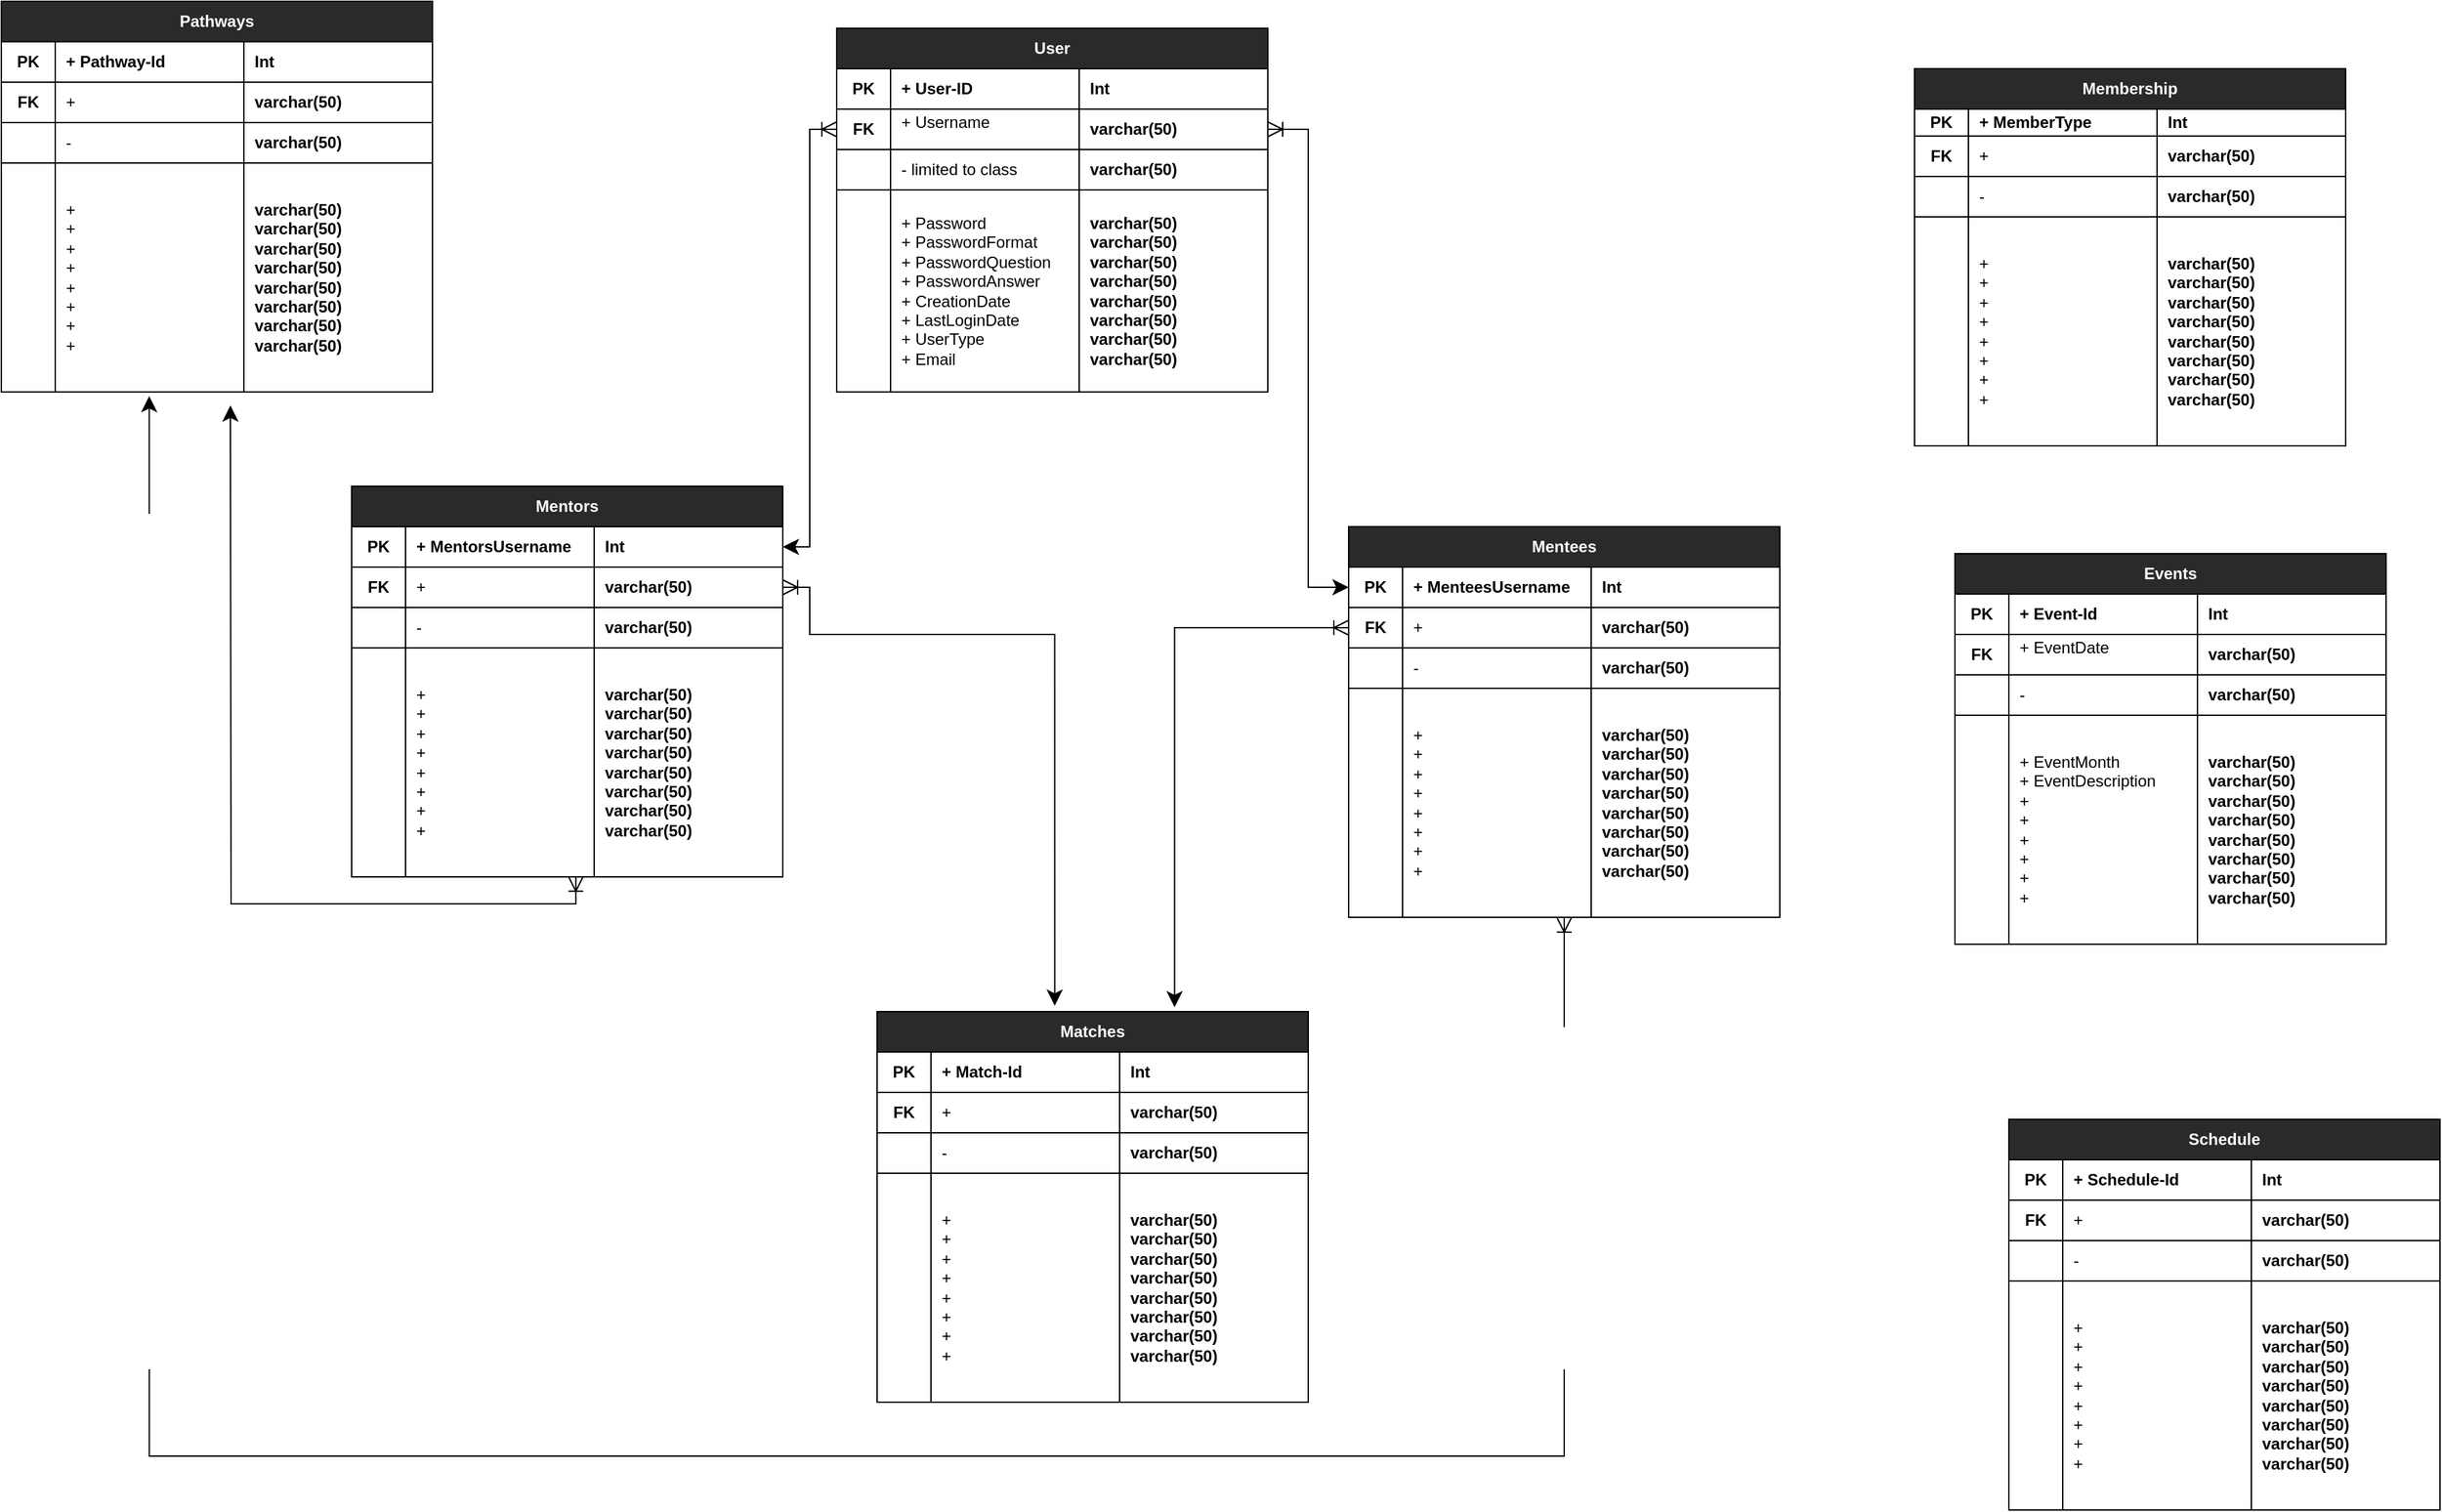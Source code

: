 <mxfile version="13.6.5" pages="3">
    <diagram name="Page-1" id="9f46799a-70d6-7492-0946-bef42562c5a5">
        <mxGraphModel dx="1515" dy="1018" grid="1" gridSize="10" guides="1" tooltips="1" connect="1" arrows="1" fold="1" page="1" pageScale="1" pageWidth="1100" pageHeight="850" background="#ffffff" math="0" shadow="0">
            <root>
                <mxCell id="0"/>
                <mxCell id="1" parent="0"/>
                <mxCell id="iYWgP3UckeU0uiQLs7u8-320" style="edgeStyle=orthogonalEdgeStyle;rounded=0;orthogonalLoop=1;jettySize=auto;html=1;entryX=0.343;entryY=1.018;entryDx=0;entryDy=0;entryPerimeter=0;startArrow=ERoneToMany;startFill=0;startSize=9;endArrow=classic;endFill=1;endSize=9;strokeColor=#000000;strokeWidth=1;fontColor=#000000;" edge="1" parent="1" source="1LdOg6mQmbc9WHdVqoS4-551" target="iYWgP3UckeU0uiQLs7u8-315">
                    <mxGeometry relative="1" as="geometry">
                        <Array as="points">
                            <mxPoint x="1840" y="1170"/>
                            <mxPoint x="790" y="1170"/>
                        </Array>
                    </mxGeometry>
                </mxCell>
                <mxCell id="1LdOg6mQmbc9WHdVqoS4-551" value="&lt;font color=&quot;#ffffff&quot;&gt;Mentees&lt;/font&gt;" style="shape=table;html=1;whiteSpace=wrap;startSize=30;container=1;collapsible=0;childLayout=tableLayout;fixedRows=1;rowLines=1;fontStyle=1;align=center;shadow=0;sketch=0;strokeColor=#000000;strokeWidth=1;fillColor=#2a2a2a;gradientColor=none;fontColor=#000000;columnLines=1;resizeLast=1;" vertex="1" parent="1">
                    <mxGeometry x="1680" y="480" width="320" height="290" as="geometry"/>
                </mxCell>
                <mxCell id="1LdOg6mQmbc9WHdVqoS4-552" value="" style="shape=partialRectangle;html=1;whiteSpace=wrap;collapsible=0;dropTarget=0;pointerEvents=0;fillColor=none;top=0;left=0;bottom=1;right=0;points=[[0,0.5],[1,0.5]];portConstraint=eastwest;" vertex="1" parent="1LdOg6mQmbc9WHdVqoS4-551">
                    <mxGeometry y="30" width="320" height="30" as="geometry"/>
                </mxCell>
                <mxCell id="1LdOg6mQmbc9WHdVqoS4-553" value="&lt;span style=&quot;color: rgb(0 , 0 , 0) ; font-weight: 700&quot;&gt;PK&lt;/span&gt;" style="shape=partialRectangle;html=1;whiteSpace=wrap;connectable=0;fillColor=none;top=0;left=0;bottom=1;right=0;overflow=hidden;strokeColor=#000000;" vertex="1" parent="1LdOg6mQmbc9WHdVqoS4-552">
                    <mxGeometry width="40" height="30" as="geometry"/>
                </mxCell>
                <mxCell id="1LdOg6mQmbc9WHdVqoS4-554" value="&lt;span style=&quot;color: rgb(0 , 0 , 0) ; font-weight: 700&quot;&gt;+ MenteesUsername&lt;/span&gt;" style="shape=partialRectangle;html=1;whiteSpace=wrap;connectable=0;fillColor=none;top=0;left=0;bottom=1;right=0;align=left;spacingLeft=6;overflow=hidden;strokeColor=#000000;" vertex="1" parent="1LdOg6mQmbc9WHdVqoS4-552">
                    <mxGeometry x="40" width="140" height="30" as="geometry"/>
                </mxCell>
                <mxCell id="1LdOg6mQmbc9WHdVqoS4-555" value="&lt;font color=&quot;#000000&quot;&gt;&lt;b&gt;Int&lt;/b&gt;&lt;/font&gt;" style="shape=partialRectangle;html=1;whiteSpace=wrap;connectable=0;fillColor=none;top=0;left=0;bottom=1;right=0;align=left;spacingLeft=6;overflow=hidden;strokeColor=#000000;" vertex="1" parent="1LdOg6mQmbc9WHdVqoS4-552">
                    <mxGeometry x="180" width="140" height="30" as="geometry"/>
                </mxCell>
                <mxCell id="1LdOg6mQmbc9WHdVqoS4-556" value="" style="shape=partialRectangle;html=1;whiteSpace=wrap;collapsible=0;dropTarget=0;pointerEvents=0;fillColor=none;top=0;left=0;bottom=0;right=0;points=[[0,0.5],[1,0.5]];portConstraint=eastwest;fontColor=#000000;" vertex="1" parent="1LdOg6mQmbc9WHdVqoS4-551">
                    <mxGeometry y="60" width="320" height="30" as="geometry"/>
                </mxCell>
                <mxCell id="1LdOg6mQmbc9WHdVqoS4-557" value="&lt;span style=&quot;font-weight: 700&quot;&gt;FK&lt;/span&gt;" style="shape=partialRectangle;html=1;whiteSpace=wrap;connectable=0;fillColor=none;top=0;left=0;bottom=0;right=0;overflow=hidden;fontColor=#000000;" vertex="1" parent="1LdOg6mQmbc9WHdVqoS4-556">
                    <mxGeometry width="40" height="30" as="geometry"/>
                </mxCell>
                <mxCell id="1LdOg6mQmbc9WHdVqoS4-558" value="+&amp;nbsp;" style="shape=partialRectangle;html=1;whiteSpace=wrap;connectable=0;fillColor=none;top=0;left=0;bottom=0;right=0;align=left;spacingLeft=6;overflow=hidden;fontColor=#000000;" vertex="1" parent="1LdOg6mQmbc9WHdVqoS4-556">
                    <mxGeometry x="40" width="140" height="30" as="geometry"/>
                </mxCell>
                <mxCell id="1LdOg6mQmbc9WHdVqoS4-559" value="&lt;b&gt;varchar(50)&lt;/b&gt;" style="shape=partialRectangle;html=1;whiteSpace=wrap;connectable=0;fillColor=none;top=0;left=0;bottom=0;right=0;align=left;spacingLeft=6;overflow=hidden;fontColor=#000000;" vertex="1" parent="1LdOg6mQmbc9WHdVqoS4-556">
                    <mxGeometry x="180" width="140" height="30" as="geometry"/>
                </mxCell>
                <mxCell id="1LdOg6mQmbc9WHdVqoS4-560" value="" style="shape=partialRectangle;html=1;whiteSpace=wrap;collapsible=0;dropTarget=0;pointerEvents=0;fillColor=none;top=0;left=0;bottom=0;right=0;points=[[0,0.5],[1,0.5]];portConstraint=eastwest;fontColor=#000000;" vertex="1" parent="1LdOg6mQmbc9WHdVqoS4-551">
                    <mxGeometry y="90" width="320" height="30" as="geometry"/>
                </mxCell>
                <mxCell id="1LdOg6mQmbc9WHdVqoS4-561" value="" style="shape=partialRectangle;html=1;whiteSpace=wrap;connectable=0;fillColor=none;top=0;left=0;bottom=0;right=0;overflow=hidden;fontColor=#000000;" vertex="1" parent="1LdOg6mQmbc9WHdVqoS4-560">
                    <mxGeometry width="40" height="30" as="geometry"/>
                </mxCell>
                <mxCell id="1LdOg6mQmbc9WHdVqoS4-562" value="-" style="shape=partialRectangle;html=1;whiteSpace=wrap;connectable=0;fillColor=none;top=0;left=0;bottom=0;right=0;align=left;spacingLeft=6;overflow=hidden;fontColor=#000000;" vertex="1" parent="1LdOg6mQmbc9WHdVqoS4-560">
                    <mxGeometry x="40" width="140" height="30" as="geometry"/>
                </mxCell>
                <mxCell id="1LdOg6mQmbc9WHdVqoS4-563" value="&lt;b&gt;varchar(50)&lt;/b&gt;" style="shape=partialRectangle;html=1;whiteSpace=wrap;connectable=0;fillColor=none;top=0;left=0;bottom=0;right=0;align=left;spacingLeft=6;overflow=hidden;fontColor=#000000;" vertex="1" parent="1LdOg6mQmbc9WHdVqoS4-560">
                    <mxGeometry x="180" width="140" height="30" as="geometry"/>
                </mxCell>
                <mxCell id="1LdOg6mQmbc9WHdVqoS4-564" value="" style="shape=partialRectangle;html=1;whiteSpace=wrap;collapsible=0;dropTarget=0;pointerEvents=0;fillColor=none;top=0;left=0;bottom=1;right=0;points=[[0,0.5],[1,0.5]];portConstraint=eastwest;" vertex="1" parent="1LdOg6mQmbc9WHdVqoS4-551">
                    <mxGeometry y="120" width="320" height="170" as="geometry"/>
                </mxCell>
                <mxCell id="1LdOg6mQmbc9WHdVqoS4-565" value="" style="shape=partialRectangle;html=1;whiteSpace=wrap;connectable=0;fillColor=none;top=0;left=0;bottom=1;right=0;overflow=hidden;strokeColor=#000000;" vertex="1" parent="1LdOg6mQmbc9WHdVqoS4-564">
                    <mxGeometry width="40" height="170" as="geometry"/>
                </mxCell>
                <mxCell id="1LdOg6mQmbc9WHdVqoS4-566" value="&lt;span style=&quot;color: rgb(0 , 0 , 0)&quot;&gt;+&amp;nbsp;&lt;/span&gt;&lt;br style=&quot;padding: 0px ; margin: 0px ; color: rgb(0 , 0 , 0)&quot;&gt;&lt;span style=&quot;color: rgb(0 , 0 , 0)&quot;&gt;+&amp;nbsp;&lt;/span&gt;&lt;br style=&quot;padding: 0px ; margin: 0px ; color: rgb(0 , 0 , 0)&quot;&gt;&lt;span style=&quot;color: rgb(0 , 0 , 0)&quot;&gt;+&amp;nbsp;&lt;/span&gt;&lt;br style=&quot;padding: 0px ; margin: 0px ; color: rgb(0 , 0 , 0)&quot;&gt;&lt;span style=&quot;color: rgb(0 , 0 , 0)&quot;&gt;+&amp;nbsp;&lt;/span&gt;&lt;br style=&quot;padding: 0px ; margin: 0px ; color: rgb(0 , 0 , 0)&quot;&gt;&lt;span style=&quot;color: rgb(0 , 0 , 0)&quot;&gt;+&amp;nbsp;&lt;/span&gt;&lt;br style=&quot;padding: 0px ; margin: 0px ; color: rgb(0 , 0 , 0)&quot;&gt;&lt;span style=&quot;color: rgb(0 , 0 , 0)&quot;&gt;+&amp;nbsp;&lt;/span&gt;&lt;br style=&quot;padding: 0px ; margin: 0px ; color: rgb(0 , 0 , 0)&quot;&gt;&lt;span style=&quot;color: rgb(0 , 0 , 0)&quot;&gt;+&amp;nbsp;&lt;/span&gt;&lt;br style=&quot;padding: 0px ; margin: 0px ; color: rgb(0 , 0 , 0)&quot;&gt;&lt;span style=&quot;color: rgb(0 , 0 , 0)&quot;&gt;+&lt;/span&gt;" style="shape=partialRectangle;html=1;whiteSpace=wrap;connectable=0;fillColor=none;top=0;left=0;bottom=1;right=0;align=left;spacingLeft=6;overflow=hidden;strokeColor=#000000;flipH=1;" vertex="1" parent="1LdOg6mQmbc9WHdVqoS4-564">
                    <mxGeometry x="40" width="140" height="170" as="geometry"/>
                </mxCell>
                <mxCell id="1LdOg6mQmbc9WHdVqoS4-567" value="&lt;b style=&quot;color: rgb(0 , 0 , 0)&quot;&gt;varchar(50)&lt;br&gt;&lt;/b&gt;&lt;b style=&quot;color: rgb(0 , 0 , 0)&quot;&gt;varchar(50)&lt;br&gt;&lt;/b&gt;&lt;b style=&quot;color: rgb(0 , 0 , 0)&quot;&gt;varchar(50)&lt;br&gt;&lt;/b&gt;&lt;b style=&quot;color: rgb(0 , 0 , 0)&quot;&gt;varchar(50)&lt;br&gt;&lt;/b&gt;&lt;b style=&quot;color: rgb(0 , 0 , 0)&quot;&gt;varchar(50)&lt;br&gt;&lt;/b&gt;&lt;b style=&quot;color: rgb(0 , 0 , 0)&quot;&gt;varchar(50)&lt;br&gt;&lt;/b&gt;&lt;b style=&quot;color: rgb(0 , 0 , 0)&quot;&gt;varchar(50)&lt;br&gt;&lt;/b&gt;&lt;b style=&quot;color: rgb(0 , 0 , 0)&quot;&gt;varchar(50)&lt;/b&gt;&lt;b style=&quot;color: rgb(0 , 0 , 0)&quot;&gt;&lt;br&gt;&lt;/b&gt;" style="shape=partialRectangle;html=1;whiteSpace=wrap;connectable=0;fillColor=none;top=0;left=0;bottom=1;right=0;align=left;spacingLeft=6;overflow=hidden;strokeColor=#000000;flipH=1;" vertex="1" parent="1LdOg6mQmbc9WHdVqoS4-564">
                    <mxGeometry x="180" width="140" height="170" as="geometry"/>
                </mxCell>
                <mxCell id="1LdOg6mQmbc9WHdVqoS4-568" style="edgeStyle=orthogonalEdgeStyle;rounded=0;orthogonalLoop=1;jettySize=auto;html=1;entryX=0;entryY=0.5;entryDx=0;entryDy=0;startArrow=ERoneToMany;startFill=0;startSize=9;endArrow=classic;endFill=1;endSize=9;strokeColor=#000000;strokeWidth=1;fontColor=#000000;" edge="1" parent="1" source="1LdOg6mQmbc9WHdVqoS4-433" target="1LdOg6mQmbc9WHdVqoS4-552">
                    <mxGeometry relative="1" as="geometry"/>
                </mxCell>
                <mxCell id="1LdOg6mQmbc9WHdVqoS4-429" value="&lt;font color=&quot;#ffffff&quot;&gt;User&lt;/font&gt;" style="shape=table;html=1;whiteSpace=wrap;startSize=30;container=1;collapsible=0;childLayout=tableLayout;fixedRows=1;rowLines=1;fontStyle=1;align=center;shadow=0;sketch=0;strokeColor=#000000;strokeWidth=1;fillColor=#2a2a2a;gradientColor=none;fontColor=#000000;columnLines=1;resizeLast=1;" vertex="1" parent="1">
                    <mxGeometry x="1300" y="110" width="320" height="270" as="geometry"/>
                </mxCell>
                <mxCell id="1LdOg6mQmbc9WHdVqoS4-430" value="" style="shape=partialRectangle;html=1;whiteSpace=wrap;collapsible=0;dropTarget=0;pointerEvents=0;fillColor=none;top=0;left=0;bottom=1;right=0;points=[[0,0.5],[1,0.5]];portConstraint=eastwest;" vertex="1" parent="1LdOg6mQmbc9WHdVqoS4-429">
                    <mxGeometry y="30" width="320" height="30" as="geometry"/>
                </mxCell>
                <mxCell id="1LdOg6mQmbc9WHdVqoS4-431" value="&lt;span style=&quot;color: rgb(0 , 0 , 0) ; font-weight: 700&quot;&gt;PK&lt;/span&gt;" style="shape=partialRectangle;html=1;whiteSpace=wrap;connectable=0;fillColor=none;top=0;left=0;bottom=1;right=0;overflow=hidden;strokeColor=#000000;" vertex="1" parent="1LdOg6mQmbc9WHdVqoS4-430">
                    <mxGeometry width="40" height="30" as="geometry"/>
                </mxCell>
                <mxCell id="1LdOg6mQmbc9WHdVqoS4-445" value="&lt;font color=&quot;#000000&quot;&gt;&lt;b&gt;+ User-ID&lt;/b&gt;&lt;/font&gt;" style="shape=partialRectangle;html=1;whiteSpace=wrap;connectable=0;fillColor=none;top=0;left=0;bottom=1;right=0;align=left;spacingLeft=6;overflow=hidden;strokeColor=#000000;" vertex="1" parent="1LdOg6mQmbc9WHdVqoS4-430">
                    <mxGeometry x="40" width="140" height="30" as="geometry"/>
                </mxCell>
                <mxCell id="1LdOg6mQmbc9WHdVqoS4-432" value="&lt;font color=&quot;#000000&quot;&gt;&lt;b&gt;Int&lt;/b&gt;&lt;/font&gt;" style="shape=partialRectangle;html=1;whiteSpace=wrap;connectable=0;fillColor=none;top=0;left=0;bottom=1;right=0;align=left;spacingLeft=6;overflow=hidden;strokeColor=#000000;" vertex="1" parent="1LdOg6mQmbc9WHdVqoS4-430">
                    <mxGeometry x="180" width="140" height="30" as="geometry"/>
                </mxCell>
                <mxCell id="1LdOg6mQmbc9WHdVqoS4-433" value="" style="shape=partialRectangle;html=1;whiteSpace=wrap;collapsible=0;dropTarget=0;pointerEvents=0;fillColor=none;top=0;left=0;bottom=0;right=0;points=[[0,0.5],[1,0.5]];portConstraint=eastwest;fontColor=#000000;" vertex="1" parent="1LdOg6mQmbc9WHdVqoS4-429">
                    <mxGeometry y="60" width="320" height="30" as="geometry"/>
                </mxCell>
                <mxCell id="1LdOg6mQmbc9WHdVqoS4-434" value="&lt;span style=&quot;font-weight: 700&quot;&gt;FK&lt;/span&gt;" style="shape=partialRectangle;html=1;whiteSpace=wrap;connectable=0;fillColor=none;top=0;left=0;bottom=0;right=0;overflow=hidden;fontColor=#000000;" vertex="1" parent="1LdOg6mQmbc9WHdVqoS4-433">
                    <mxGeometry width="40" height="30" as="geometry"/>
                </mxCell>
                <mxCell id="1LdOg6mQmbc9WHdVqoS4-446" value="+ Username&lt;div style=&quot;padding: 0px ; margin: 0px&quot;&gt;&lt;br style=&quot;padding: 0px ; margin: 0px&quot;&gt;&lt;/div&gt;" style="shape=partialRectangle;html=1;whiteSpace=wrap;connectable=0;fillColor=none;top=0;left=0;bottom=0;right=0;align=left;spacingLeft=6;overflow=hidden;fontColor=#000000;" vertex="1" parent="1LdOg6mQmbc9WHdVqoS4-433">
                    <mxGeometry x="40" width="140" height="30" as="geometry"/>
                </mxCell>
                <mxCell id="1LdOg6mQmbc9WHdVqoS4-435" value="&lt;b&gt;varchar(50)&lt;/b&gt;" style="shape=partialRectangle;html=1;whiteSpace=wrap;connectable=0;fillColor=none;top=0;left=0;bottom=0;right=0;align=left;spacingLeft=6;overflow=hidden;fontColor=#000000;" vertex="1" parent="1LdOg6mQmbc9WHdVqoS4-433">
                    <mxGeometry x="180" width="140" height="30" as="geometry"/>
                </mxCell>
                <mxCell id="1LdOg6mQmbc9WHdVqoS4-436" value="" style="shape=partialRectangle;html=1;whiteSpace=wrap;collapsible=0;dropTarget=0;pointerEvents=0;fillColor=none;top=0;left=0;bottom=0;right=0;points=[[0,0.5],[1,0.5]];portConstraint=eastwest;fontColor=#000000;" vertex="1" parent="1LdOg6mQmbc9WHdVqoS4-429">
                    <mxGeometry y="90" width="320" height="30" as="geometry"/>
                </mxCell>
                <mxCell id="1LdOg6mQmbc9WHdVqoS4-437" value="" style="shape=partialRectangle;html=1;whiteSpace=wrap;connectable=0;fillColor=none;top=0;left=0;bottom=0;right=0;overflow=hidden;fontColor=#000000;" vertex="1" parent="1LdOg6mQmbc9WHdVqoS4-436">
                    <mxGeometry width="40" height="30" as="geometry"/>
                </mxCell>
                <mxCell id="1LdOg6mQmbc9WHdVqoS4-447" value="- limited to class" style="shape=partialRectangle;html=1;whiteSpace=wrap;connectable=0;fillColor=none;top=0;left=0;bottom=0;right=0;align=left;spacingLeft=6;overflow=hidden;fontColor=#000000;" vertex="1" parent="1LdOg6mQmbc9WHdVqoS4-436">
                    <mxGeometry x="40" width="140" height="30" as="geometry"/>
                </mxCell>
                <mxCell id="1LdOg6mQmbc9WHdVqoS4-438" value="&lt;b&gt;varchar(50)&lt;/b&gt;" style="shape=partialRectangle;html=1;whiteSpace=wrap;connectable=0;fillColor=none;top=0;left=0;bottom=0;right=0;align=left;spacingLeft=6;overflow=hidden;fontColor=#000000;" vertex="1" parent="1LdOg6mQmbc9WHdVqoS4-436">
                    <mxGeometry x="180" width="140" height="30" as="geometry"/>
                </mxCell>
                <mxCell id="1LdOg6mQmbc9WHdVqoS4-442" value="" style="shape=partialRectangle;html=1;whiteSpace=wrap;collapsible=0;dropTarget=0;pointerEvents=0;fillColor=none;top=0;left=0;bottom=1;right=0;points=[[0,0.5],[1,0.5]];portConstraint=eastwest;" vertex="1" parent="1LdOg6mQmbc9WHdVqoS4-429">
                    <mxGeometry y="120" width="320" height="150" as="geometry"/>
                </mxCell>
                <mxCell id="1LdOg6mQmbc9WHdVqoS4-443" value="" style="shape=partialRectangle;html=1;whiteSpace=wrap;connectable=0;fillColor=none;top=0;left=0;bottom=1;right=0;overflow=hidden;strokeColor=#000000;" vertex="1" parent="1LdOg6mQmbc9WHdVqoS4-442">
                    <mxGeometry width="40" height="150" as="geometry"/>
                </mxCell>
                <mxCell id="1LdOg6mQmbc9WHdVqoS4-448" value="&lt;span style=&quot;color: rgb(0 , 0 , 0)&quot;&gt;+ Password&lt;/span&gt;&lt;br style=&quot;padding: 0px ; margin: 0px ; color: rgb(0 , 0 , 0)&quot;&gt;&lt;span style=&quot;color: rgb(0 , 0 , 0)&quot;&gt;+ PasswordFormat&lt;/span&gt;&lt;br style=&quot;padding: 0px ; margin: 0px ; color: rgb(0 , 0 , 0)&quot;&gt;&lt;span style=&quot;color: rgb(0 , 0 , 0)&quot;&gt;+ PasswordQuestion&lt;/span&gt;&lt;br style=&quot;padding: 0px ; margin: 0px ; color: rgb(0 , 0 , 0)&quot;&gt;&lt;span style=&quot;color: rgb(0 , 0 , 0)&quot;&gt;+ PasswordAnswer&lt;/span&gt;&lt;br style=&quot;padding: 0px ; margin: 0px ; color: rgb(0 , 0 , 0)&quot;&gt;&lt;span style=&quot;color: rgb(0 , 0 , 0)&quot;&gt;+ CreationDate&lt;/span&gt;&lt;br style=&quot;padding: 0px ; margin: 0px ; color: rgb(0 , 0 , 0)&quot;&gt;&lt;span style=&quot;color: rgb(0 , 0 , 0)&quot;&gt;+ LastLoginDate&lt;/span&gt;&lt;br style=&quot;padding: 0px ; margin: 0px ; color: rgb(0 , 0 , 0)&quot;&gt;&lt;span style=&quot;color: rgb(0 , 0 , 0)&quot;&gt;+ UserType&lt;/span&gt;&lt;br style=&quot;padding: 0px ; margin: 0px ; color: rgb(0 , 0 , 0)&quot;&gt;&lt;span style=&quot;color: rgb(0 , 0 , 0)&quot;&gt;+ Email&lt;/span&gt;" style="shape=partialRectangle;html=1;whiteSpace=wrap;connectable=0;fillColor=none;top=0;left=0;bottom=1;right=0;align=left;spacingLeft=6;overflow=hidden;strokeColor=#000000;flipH=1;" vertex="1" parent="1LdOg6mQmbc9WHdVqoS4-442">
                    <mxGeometry x="40" width="140" height="150" as="geometry"/>
                </mxCell>
                <mxCell id="1LdOg6mQmbc9WHdVqoS4-444" value="&lt;b style=&quot;color: rgb(0 , 0 , 0)&quot;&gt;varchar(50)&lt;br&gt;&lt;/b&gt;&lt;b style=&quot;color: rgb(0 , 0 , 0)&quot;&gt;varchar(50)&lt;br&gt;&lt;/b&gt;&lt;b style=&quot;color: rgb(0 , 0 , 0)&quot;&gt;varchar(50)&lt;br&gt;&lt;/b&gt;&lt;b style=&quot;color: rgb(0 , 0 , 0)&quot;&gt;varchar(50)&lt;br&gt;&lt;/b&gt;&lt;b style=&quot;color: rgb(0 , 0 , 0)&quot;&gt;varchar(50)&lt;br&gt;&lt;/b&gt;&lt;b style=&quot;color: rgb(0 , 0 , 0)&quot;&gt;varchar(50)&lt;br&gt;&lt;/b&gt;&lt;b style=&quot;color: rgb(0 , 0 , 0)&quot;&gt;varchar(50)&lt;br&gt;&lt;/b&gt;&lt;b style=&quot;color: rgb(0 , 0 , 0)&quot;&gt;varchar(50)&lt;/b&gt;&lt;b style=&quot;color: rgb(0 , 0 , 0)&quot;&gt;&lt;br&gt;&lt;/b&gt;" style="shape=partialRectangle;html=1;whiteSpace=wrap;connectable=0;fillColor=none;top=0;left=0;bottom=1;right=0;align=left;spacingLeft=6;overflow=hidden;strokeColor=#000000;flipH=1;" vertex="1" parent="1LdOg6mQmbc9WHdVqoS4-442">
                    <mxGeometry x="180" width="140" height="150" as="geometry"/>
                </mxCell>
                <mxCell id="iYWgP3UckeU0uiQLs7u8-321" style="edgeStyle=orthogonalEdgeStyle;rounded=0;orthogonalLoop=1;jettySize=auto;html=1;startArrow=ERoneToMany;startFill=0;startSize=9;endArrow=classic;endFill=1;endSize=9;strokeColor=#000000;strokeWidth=1;fontColor=#000000;exitX=0.52;exitY=0.998;exitDx=0;exitDy=0;exitPerimeter=0;" edge="1" parent="1" source="1LdOg6mQmbc9WHdVqoS4-530">
                    <mxGeometry relative="1" as="geometry">
                        <mxPoint x="850.0" y="390.0" as="targetPoint"/>
                    </mxGeometry>
                </mxCell>
                <mxCell id="1LdOg6mQmbc9WHdVqoS4-517" value="&lt;font color=&quot;#ffffff&quot;&gt;Mentors&lt;/font&gt;" style="shape=table;html=1;whiteSpace=wrap;startSize=30;container=1;collapsible=0;childLayout=tableLayout;fixedRows=1;rowLines=1;fontStyle=1;align=center;shadow=0;sketch=0;strokeColor=#000000;strokeWidth=1;fillColor=#2a2a2a;gradientColor=none;fontColor=#000000;columnLines=1;resizeLast=1;" vertex="1" parent="1">
                    <mxGeometry x="940" y="450" width="320" height="290" as="geometry"/>
                </mxCell>
                <mxCell id="1LdOg6mQmbc9WHdVqoS4-518" value="" style="shape=partialRectangle;html=1;whiteSpace=wrap;collapsible=0;dropTarget=0;pointerEvents=0;fillColor=none;top=0;left=0;bottom=1;right=0;points=[[0,0.5],[1,0.5]];portConstraint=eastwest;" vertex="1" parent="1LdOg6mQmbc9WHdVqoS4-517">
                    <mxGeometry y="30" width="320" height="30" as="geometry"/>
                </mxCell>
                <mxCell id="1LdOg6mQmbc9WHdVqoS4-519" value="&lt;span style=&quot;color: rgb(0 , 0 , 0) ; font-weight: 700&quot;&gt;PK&lt;/span&gt;" style="shape=partialRectangle;html=1;whiteSpace=wrap;connectable=0;fillColor=none;top=0;left=0;bottom=1;right=0;overflow=hidden;strokeColor=#000000;" vertex="1" parent="1LdOg6mQmbc9WHdVqoS4-518">
                    <mxGeometry width="40" height="30" as="geometry"/>
                </mxCell>
                <mxCell id="1LdOg6mQmbc9WHdVqoS4-520" value="&lt;span style=&quot;color: rgb(0 , 0 , 0) ; font-weight: 700&quot;&gt;+ MentorsUsername&lt;/span&gt;" style="shape=partialRectangle;html=1;whiteSpace=wrap;connectable=0;fillColor=none;top=0;left=0;bottom=1;right=0;align=left;spacingLeft=6;overflow=hidden;strokeColor=#000000;" vertex="1" parent="1LdOg6mQmbc9WHdVqoS4-518">
                    <mxGeometry x="40" width="140" height="30" as="geometry"/>
                </mxCell>
                <mxCell id="1LdOg6mQmbc9WHdVqoS4-521" value="&lt;font color=&quot;#000000&quot;&gt;&lt;b&gt;Int&lt;/b&gt;&lt;/font&gt;" style="shape=partialRectangle;html=1;whiteSpace=wrap;connectable=0;fillColor=none;top=0;left=0;bottom=1;right=0;align=left;spacingLeft=6;overflow=hidden;strokeColor=#000000;" vertex="1" parent="1LdOg6mQmbc9WHdVqoS4-518">
                    <mxGeometry x="180" width="140" height="30" as="geometry"/>
                </mxCell>
                <mxCell id="1LdOg6mQmbc9WHdVqoS4-522" value="" style="shape=partialRectangle;html=1;whiteSpace=wrap;collapsible=0;dropTarget=0;pointerEvents=0;fillColor=none;top=0;left=0;bottom=0;right=0;points=[[0,0.5],[1,0.5]];portConstraint=eastwest;fontColor=#000000;" vertex="1" parent="1LdOg6mQmbc9WHdVqoS4-517">
                    <mxGeometry y="60" width="320" height="30" as="geometry"/>
                </mxCell>
                <mxCell id="1LdOg6mQmbc9WHdVqoS4-523" value="&lt;span style=&quot;font-weight: 700&quot;&gt;FK&lt;/span&gt;" style="shape=partialRectangle;html=1;whiteSpace=wrap;connectable=0;fillColor=none;top=0;left=0;bottom=0;right=0;overflow=hidden;fontColor=#000000;" vertex="1" parent="1LdOg6mQmbc9WHdVqoS4-522">
                    <mxGeometry width="40" height="30" as="geometry"/>
                </mxCell>
                <mxCell id="1LdOg6mQmbc9WHdVqoS4-524" value="+&amp;nbsp;" style="shape=partialRectangle;html=1;whiteSpace=wrap;connectable=0;fillColor=none;top=0;left=0;bottom=0;right=0;align=left;spacingLeft=6;overflow=hidden;fontColor=#000000;" vertex="1" parent="1LdOg6mQmbc9WHdVqoS4-522">
                    <mxGeometry x="40" width="140" height="30" as="geometry"/>
                </mxCell>
                <mxCell id="1LdOg6mQmbc9WHdVqoS4-525" value="&lt;b&gt;varchar(50)&lt;/b&gt;" style="shape=partialRectangle;html=1;whiteSpace=wrap;connectable=0;fillColor=none;top=0;left=0;bottom=0;right=0;align=left;spacingLeft=6;overflow=hidden;fontColor=#000000;" vertex="1" parent="1LdOg6mQmbc9WHdVqoS4-522">
                    <mxGeometry x="180" width="140" height="30" as="geometry"/>
                </mxCell>
                <mxCell id="1LdOg6mQmbc9WHdVqoS4-526" value="" style="shape=partialRectangle;html=1;whiteSpace=wrap;collapsible=0;dropTarget=0;pointerEvents=0;fillColor=none;top=0;left=0;bottom=0;right=0;points=[[0,0.5],[1,0.5]];portConstraint=eastwest;fontColor=#000000;" vertex="1" parent="1LdOg6mQmbc9WHdVqoS4-517">
                    <mxGeometry y="90" width="320" height="30" as="geometry"/>
                </mxCell>
                <mxCell id="1LdOg6mQmbc9WHdVqoS4-527" value="" style="shape=partialRectangle;html=1;whiteSpace=wrap;connectable=0;fillColor=none;top=0;left=0;bottom=0;right=0;overflow=hidden;fontColor=#000000;" vertex="1" parent="1LdOg6mQmbc9WHdVqoS4-526">
                    <mxGeometry width="40" height="30" as="geometry"/>
                </mxCell>
                <mxCell id="1LdOg6mQmbc9WHdVqoS4-528" value="-&amp;nbsp;" style="shape=partialRectangle;html=1;whiteSpace=wrap;connectable=0;fillColor=none;top=0;left=0;bottom=0;right=0;align=left;spacingLeft=6;overflow=hidden;fontColor=#000000;" vertex="1" parent="1LdOg6mQmbc9WHdVqoS4-526">
                    <mxGeometry x="40" width="140" height="30" as="geometry"/>
                </mxCell>
                <mxCell id="1LdOg6mQmbc9WHdVqoS4-529" value="&lt;b&gt;varchar(50)&lt;/b&gt;" style="shape=partialRectangle;html=1;whiteSpace=wrap;connectable=0;fillColor=none;top=0;left=0;bottom=0;right=0;align=left;spacingLeft=6;overflow=hidden;fontColor=#000000;" vertex="1" parent="1LdOg6mQmbc9WHdVqoS4-526">
                    <mxGeometry x="180" width="140" height="30" as="geometry"/>
                </mxCell>
                <mxCell id="1LdOg6mQmbc9WHdVqoS4-530" value="" style="shape=partialRectangle;html=1;whiteSpace=wrap;collapsible=0;dropTarget=0;pointerEvents=0;fillColor=none;top=0;left=0;bottom=1;right=0;points=[[0,0.5],[1,0.5]];portConstraint=eastwest;" vertex="1" parent="1LdOg6mQmbc9WHdVqoS4-517">
                    <mxGeometry y="120" width="320" height="170" as="geometry"/>
                </mxCell>
                <mxCell id="1LdOg6mQmbc9WHdVqoS4-531" value="" style="shape=partialRectangle;html=1;whiteSpace=wrap;connectable=0;fillColor=none;top=0;left=0;bottom=1;right=0;overflow=hidden;strokeColor=#000000;" vertex="1" parent="1LdOg6mQmbc9WHdVqoS4-530">
                    <mxGeometry width="40" height="170" as="geometry"/>
                </mxCell>
                <mxCell id="1LdOg6mQmbc9WHdVqoS4-532" value="&lt;span style=&quot;color: rgb(0 , 0 , 0)&quot;&gt;+&amp;nbsp;&lt;/span&gt;&lt;br style=&quot;padding: 0px ; margin: 0px ; color: rgb(0 , 0 , 0)&quot;&gt;&lt;span style=&quot;color: rgb(0 , 0 , 0)&quot;&gt;+&amp;nbsp;&lt;/span&gt;&lt;br style=&quot;padding: 0px ; margin: 0px ; color: rgb(0 , 0 , 0)&quot;&gt;&lt;span style=&quot;color: rgb(0 , 0 , 0)&quot;&gt;+&amp;nbsp;&lt;/span&gt;&lt;br style=&quot;padding: 0px ; margin: 0px ; color: rgb(0 , 0 , 0)&quot;&gt;&lt;span style=&quot;color: rgb(0 , 0 , 0)&quot;&gt;+&amp;nbsp;&lt;/span&gt;&lt;br style=&quot;padding: 0px ; margin: 0px ; color: rgb(0 , 0 , 0)&quot;&gt;&lt;span style=&quot;color: rgb(0 , 0 , 0)&quot;&gt;+&amp;nbsp;&lt;/span&gt;&lt;br style=&quot;padding: 0px ; margin: 0px ; color: rgb(0 , 0 , 0)&quot;&gt;&lt;span style=&quot;color: rgb(0 , 0 , 0)&quot;&gt;+&amp;nbsp;&lt;/span&gt;&lt;br style=&quot;padding: 0px ; margin: 0px ; color: rgb(0 , 0 , 0)&quot;&gt;&lt;span style=&quot;color: rgb(0 , 0 , 0)&quot;&gt;+&amp;nbsp;&lt;/span&gt;&lt;br style=&quot;padding: 0px ; margin: 0px ; color: rgb(0 , 0 , 0)&quot;&gt;&lt;span style=&quot;color: rgb(0 , 0 , 0)&quot;&gt;+&lt;/span&gt;" style="shape=partialRectangle;html=1;whiteSpace=wrap;connectable=0;fillColor=none;top=0;left=0;bottom=1;right=0;align=left;spacingLeft=6;overflow=hidden;strokeColor=#000000;flipH=1;" vertex="1" parent="1LdOg6mQmbc9WHdVqoS4-530">
                    <mxGeometry x="40" width="140" height="170" as="geometry"/>
                </mxCell>
                <mxCell id="1LdOg6mQmbc9WHdVqoS4-533" value="&lt;b style=&quot;color: rgb(0 , 0 , 0)&quot;&gt;varchar(50)&lt;br&gt;&lt;/b&gt;&lt;b style=&quot;color: rgb(0 , 0 , 0)&quot;&gt;varchar(50)&lt;br&gt;&lt;/b&gt;&lt;b style=&quot;color: rgb(0 , 0 , 0)&quot;&gt;varchar(50)&lt;br&gt;&lt;/b&gt;&lt;b style=&quot;color: rgb(0 , 0 , 0)&quot;&gt;varchar(50)&lt;br&gt;&lt;/b&gt;&lt;b style=&quot;color: rgb(0 , 0 , 0)&quot;&gt;varchar(50)&lt;br&gt;&lt;/b&gt;&lt;b style=&quot;color: rgb(0 , 0 , 0)&quot;&gt;varchar(50)&lt;br&gt;&lt;/b&gt;&lt;b style=&quot;color: rgb(0 , 0 , 0)&quot;&gt;varchar(50)&lt;br&gt;&lt;/b&gt;&lt;b style=&quot;color: rgb(0 , 0 , 0)&quot;&gt;varchar(50)&lt;/b&gt;&lt;b style=&quot;color: rgb(0 , 0 , 0)&quot;&gt;&lt;br&gt;&lt;/b&gt;" style="shape=partialRectangle;html=1;whiteSpace=wrap;connectable=0;fillColor=none;top=0;left=0;bottom=1;right=0;align=left;spacingLeft=6;overflow=hidden;strokeColor=#000000;flipH=1;" vertex="1" parent="1LdOg6mQmbc9WHdVqoS4-530">
                    <mxGeometry x="180" width="140" height="170" as="geometry"/>
                </mxCell>
                <mxCell id="8AqKABZhVZUc1JRrgyvb-303" value="&lt;span style=&quot;color: rgb(255 , 255 , 255)&quot;&gt;Matches&lt;/span&gt;" style="shape=table;html=1;whiteSpace=wrap;startSize=30;container=1;collapsible=0;childLayout=tableLayout;fixedRows=1;rowLines=1;fontStyle=1;align=center;shadow=0;sketch=0;strokeColor=#000000;strokeWidth=1;fillColor=#2a2a2a;gradientColor=none;fontColor=#000000;columnLines=1;resizeLast=1;" vertex="1" parent="1">
                    <mxGeometry x="1330" y="840" width="320" height="290" as="geometry"/>
                </mxCell>
                <mxCell id="8AqKABZhVZUc1JRrgyvb-304" value="" style="shape=partialRectangle;html=1;whiteSpace=wrap;collapsible=0;dropTarget=0;pointerEvents=0;fillColor=none;top=0;left=0;bottom=1;right=0;points=[[0,0.5],[1,0.5]];portConstraint=eastwest;" vertex="1" parent="8AqKABZhVZUc1JRrgyvb-303">
                    <mxGeometry y="30" width="320" height="30" as="geometry"/>
                </mxCell>
                <mxCell id="8AqKABZhVZUc1JRrgyvb-305" value="&lt;span style=&quot;color: rgb(0 , 0 , 0) ; font-weight: 700&quot;&gt;PK&lt;/span&gt;" style="shape=partialRectangle;html=1;whiteSpace=wrap;connectable=0;fillColor=none;top=0;left=0;bottom=1;right=0;overflow=hidden;strokeColor=#000000;" vertex="1" parent="8AqKABZhVZUc1JRrgyvb-304">
                    <mxGeometry width="40" height="30" as="geometry"/>
                </mxCell>
                <mxCell id="8AqKABZhVZUc1JRrgyvb-306" value="&lt;span style=&quot;color: rgb(0 , 0 , 0) ; font-weight: 700&quot;&gt;+ Match-Id&lt;/span&gt;" style="shape=partialRectangle;html=1;whiteSpace=wrap;connectable=0;fillColor=none;top=0;left=0;bottom=1;right=0;align=left;spacingLeft=6;overflow=hidden;strokeColor=#000000;" vertex="1" parent="8AqKABZhVZUc1JRrgyvb-304">
                    <mxGeometry x="40" width="140" height="30" as="geometry"/>
                </mxCell>
                <mxCell id="8AqKABZhVZUc1JRrgyvb-307" value="&lt;font color=&quot;#000000&quot;&gt;&lt;b&gt;Int&lt;/b&gt;&lt;/font&gt;" style="shape=partialRectangle;html=1;whiteSpace=wrap;connectable=0;fillColor=none;top=0;left=0;bottom=1;right=0;align=left;spacingLeft=6;overflow=hidden;strokeColor=#000000;" vertex="1" parent="8AqKABZhVZUc1JRrgyvb-304">
                    <mxGeometry x="180" width="140" height="30" as="geometry"/>
                </mxCell>
                <mxCell id="8AqKABZhVZUc1JRrgyvb-308" value="" style="shape=partialRectangle;html=1;whiteSpace=wrap;collapsible=0;dropTarget=0;pointerEvents=0;fillColor=none;top=0;left=0;bottom=0;right=0;points=[[0,0.5],[1,0.5]];portConstraint=eastwest;fontColor=#000000;" vertex="1" parent="8AqKABZhVZUc1JRrgyvb-303">
                    <mxGeometry y="60" width="320" height="30" as="geometry"/>
                </mxCell>
                <mxCell id="8AqKABZhVZUc1JRrgyvb-309" value="&lt;span style=&quot;font-weight: 700&quot;&gt;FK&lt;/span&gt;" style="shape=partialRectangle;html=1;whiteSpace=wrap;connectable=0;fillColor=none;top=0;left=0;bottom=0;right=0;overflow=hidden;fontColor=#000000;" vertex="1" parent="8AqKABZhVZUc1JRrgyvb-308">
                    <mxGeometry width="40" height="30" as="geometry"/>
                </mxCell>
                <mxCell id="8AqKABZhVZUc1JRrgyvb-310" value="+&amp;nbsp;" style="shape=partialRectangle;html=1;whiteSpace=wrap;connectable=0;fillColor=none;top=0;left=0;bottom=0;right=0;align=left;spacingLeft=6;overflow=hidden;fontColor=#000000;" vertex="1" parent="8AqKABZhVZUc1JRrgyvb-308">
                    <mxGeometry x="40" width="140" height="30" as="geometry"/>
                </mxCell>
                <mxCell id="8AqKABZhVZUc1JRrgyvb-311" value="&lt;b&gt;varchar(50)&lt;/b&gt;" style="shape=partialRectangle;html=1;whiteSpace=wrap;connectable=0;fillColor=none;top=0;left=0;bottom=0;right=0;align=left;spacingLeft=6;overflow=hidden;fontColor=#000000;" vertex="1" parent="8AqKABZhVZUc1JRrgyvb-308">
                    <mxGeometry x="180" width="140" height="30" as="geometry"/>
                </mxCell>
                <mxCell id="8AqKABZhVZUc1JRrgyvb-312" value="" style="shape=partialRectangle;html=1;whiteSpace=wrap;collapsible=0;dropTarget=0;pointerEvents=0;fillColor=none;top=0;left=0;bottom=0;right=0;points=[[0,0.5],[1,0.5]];portConstraint=eastwest;fontColor=#000000;" vertex="1" parent="8AqKABZhVZUc1JRrgyvb-303">
                    <mxGeometry y="90" width="320" height="30" as="geometry"/>
                </mxCell>
                <mxCell id="8AqKABZhVZUc1JRrgyvb-313" value="" style="shape=partialRectangle;html=1;whiteSpace=wrap;connectable=0;fillColor=none;top=0;left=0;bottom=0;right=0;overflow=hidden;fontColor=#000000;" vertex="1" parent="8AqKABZhVZUc1JRrgyvb-312">
                    <mxGeometry width="40" height="30" as="geometry"/>
                </mxCell>
                <mxCell id="8AqKABZhVZUc1JRrgyvb-314" value="-&amp;nbsp;" style="shape=partialRectangle;html=1;whiteSpace=wrap;connectable=0;fillColor=none;top=0;left=0;bottom=0;right=0;align=left;spacingLeft=6;overflow=hidden;fontColor=#000000;" vertex="1" parent="8AqKABZhVZUc1JRrgyvb-312">
                    <mxGeometry x="40" width="140" height="30" as="geometry"/>
                </mxCell>
                <mxCell id="8AqKABZhVZUc1JRrgyvb-315" value="&lt;b&gt;varchar(50)&lt;/b&gt;" style="shape=partialRectangle;html=1;whiteSpace=wrap;connectable=0;fillColor=none;top=0;left=0;bottom=0;right=0;align=left;spacingLeft=6;overflow=hidden;fontColor=#000000;" vertex="1" parent="8AqKABZhVZUc1JRrgyvb-312">
                    <mxGeometry x="180" width="140" height="30" as="geometry"/>
                </mxCell>
                <mxCell id="8AqKABZhVZUc1JRrgyvb-316" value="" style="shape=partialRectangle;html=1;whiteSpace=wrap;collapsible=0;dropTarget=0;pointerEvents=0;fillColor=none;top=0;left=0;bottom=1;right=0;points=[[0,0.5],[1,0.5]];portConstraint=eastwest;" vertex="1" parent="8AqKABZhVZUc1JRrgyvb-303">
                    <mxGeometry y="120" width="320" height="170" as="geometry"/>
                </mxCell>
                <mxCell id="8AqKABZhVZUc1JRrgyvb-317" value="" style="shape=partialRectangle;html=1;whiteSpace=wrap;connectable=0;fillColor=none;top=0;left=0;bottom=1;right=0;overflow=hidden;strokeColor=#000000;" vertex="1" parent="8AqKABZhVZUc1JRrgyvb-316">
                    <mxGeometry width="40" height="170" as="geometry"/>
                </mxCell>
                <mxCell id="8AqKABZhVZUc1JRrgyvb-318" value="&lt;span style=&quot;color: rgb(0 , 0 , 0)&quot;&gt;+&amp;nbsp;&lt;/span&gt;&lt;br style=&quot;padding: 0px ; margin: 0px ; color: rgb(0 , 0 , 0)&quot;&gt;&lt;span style=&quot;color: rgb(0 , 0 , 0)&quot;&gt;+&amp;nbsp;&lt;/span&gt;&lt;br style=&quot;padding: 0px ; margin: 0px ; color: rgb(0 , 0 , 0)&quot;&gt;&lt;span style=&quot;color: rgb(0 , 0 , 0)&quot;&gt;+&amp;nbsp;&lt;/span&gt;&lt;br style=&quot;padding: 0px ; margin: 0px ; color: rgb(0 , 0 , 0)&quot;&gt;&lt;span style=&quot;color: rgb(0 , 0 , 0)&quot;&gt;+&amp;nbsp;&lt;/span&gt;&lt;br style=&quot;padding: 0px ; margin: 0px ; color: rgb(0 , 0 , 0)&quot;&gt;&lt;span style=&quot;color: rgb(0 , 0 , 0)&quot;&gt;+&amp;nbsp;&lt;/span&gt;&lt;br style=&quot;padding: 0px ; margin: 0px ; color: rgb(0 , 0 , 0)&quot;&gt;&lt;span style=&quot;color: rgb(0 , 0 , 0)&quot;&gt;+&amp;nbsp;&lt;/span&gt;&lt;br style=&quot;padding: 0px ; margin: 0px ; color: rgb(0 , 0 , 0)&quot;&gt;&lt;span style=&quot;color: rgb(0 , 0 , 0)&quot;&gt;+&amp;nbsp;&lt;/span&gt;&lt;br style=&quot;padding: 0px ; margin: 0px ; color: rgb(0 , 0 , 0)&quot;&gt;&lt;span style=&quot;color: rgb(0 , 0 , 0)&quot;&gt;+&lt;/span&gt;" style="shape=partialRectangle;html=1;whiteSpace=wrap;connectable=0;fillColor=none;top=0;left=0;bottom=1;right=0;align=left;spacingLeft=6;overflow=hidden;strokeColor=#000000;flipH=1;" vertex="1" parent="8AqKABZhVZUc1JRrgyvb-316">
                    <mxGeometry x="40" width="140" height="170" as="geometry"/>
                </mxCell>
                <mxCell id="8AqKABZhVZUc1JRrgyvb-319" value="&lt;b style=&quot;color: rgb(0 , 0 , 0)&quot;&gt;varchar(50)&lt;br&gt;&lt;/b&gt;&lt;b style=&quot;color: rgb(0 , 0 , 0)&quot;&gt;varchar(50)&lt;br&gt;&lt;/b&gt;&lt;b style=&quot;color: rgb(0 , 0 , 0)&quot;&gt;varchar(50)&lt;br&gt;&lt;/b&gt;&lt;b style=&quot;color: rgb(0 , 0 , 0)&quot;&gt;varchar(50)&lt;br&gt;&lt;/b&gt;&lt;b style=&quot;color: rgb(0 , 0 , 0)&quot;&gt;varchar(50)&lt;br&gt;&lt;/b&gt;&lt;b style=&quot;color: rgb(0 , 0 , 0)&quot;&gt;varchar(50)&lt;br&gt;&lt;/b&gt;&lt;b style=&quot;color: rgb(0 , 0 , 0)&quot;&gt;varchar(50)&lt;br&gt;&lt;/b&gt;&lt;b style=&quot;color: rgb(0 , 0 , 0)&quot;&gt;varchar(50)&lt;/b&gt;&lt;b style=&quot;color: rgb(0 , 0 , 0)&quot;&gt;&lt;br&gt;&lt;/b&gt;" style="shape=partialRectangle;html=1;whiteSpace=wrap;connectable=0;fillColor=none;top=0;left=0;bottom=1;right=0;align=left;spacingLeft=6;overflow=hidden;strokeColor=#000000;flipH=1;" vertex="1" parent="8AqKABZhVZUc1JRrgyvb-316">
                    <mxGeometry x="180" width="140" height="170" as="geometry"/>
                </mxCell>
                <mxCell id="8AqKABZhVZUc1JRrgyvb-320" style="edgeStyle=orthogonalEdgeStyle;rounded=0;orthogonalLoop=1;jettySize=auto;html=1;exitX=0;exitY=0.5;exitDx=0;exitDy=0;entryX=0.69;entryY=-0.011;entryDx=0;entryDy=0;entryPerimeter=0;startArrow=ERoneToMany;startFill=0;startSize=9;endArrow=classic;endFill=1;endSize=9;strokeColor=#000000;strokeWidth=1;fontColor=#000000;" edge="1" parent="1" source="1LdOg6mQmbc9WHdVqoS4-556" target="8AqKABZhVZUc1JRrgyvb-303">
                    <mxGeometry relative="1" as="geometry"/>
                </mxCell>
                <mxCell id="8AqKABZhVZUc1JRrgyvb-321" style="edgeStyle=orthogonalEdgeStyle;rounded=0;orthogonalLoop=1;jettySize=auto;html=1;exitX=1;exitY=0.5;exitDx=0;exitDy=0;entryX=0.412;entryY=-0.015;entryDx=0;entryDy=0;entryPerimeter=0;startArrow=ERoneToMany;startFill=0;startSize=9;endArrow=classic;endFill=1;endSize=9;strokeColor=#000000;strokeWidth=1;fontColor=#000000;" edge="1" parent="1" source="1LdOg6mQmbc9WHdVqoS4-522" target="8AqKABZhVZUc1JRrgyvb-303">
                    <mxGeometry relative="1" as="geometry">
                        <Array as="points">
                            <mxPoint x="1280" y="525"/>
                            <mxPoint x="1280" y="560"/>
                            <mxPoint x="1462" y="560"/>
                        </Array>
                    </mxGeometry>
                </mxCell>
                <mxCell id="8AqKABZhVZUc1JRrgyvb-322" style="edgeStyle=orthogonalEdgeStyle;rounded=0;orthogonalLoop=1;jettySize=auto;html=1;exitX=0;exitY=0.5;exitDx=0;exitDy=0;entryX=1;entryY=0.5;entryDx=0;entryDy=0;startArrow=ERoneToMany;startFill=0;startSize=9;endArrow=classic;endFill=1;endSize=9;strokeColor=#000000;strokeWidth=1;fontColor=#000000;" edge="1" parent="1" source="1LdOg6mQmbc9WHdVqoS4-433" target="1LdOg6mQmbc9WHdVqoS4-518">
                    <mxGeometry relative="1" as="geometry">
                        <Array as="points">
                            <mxPoint x="1280" y="185"/>
                            <mxPoint x="1280" y="495"/>
                        </Array>
                    </mxGeometry>
                </mxCell>
                <mxCell id="8AqKABZhVZUc1JRrgyvb-323" value="&lt;span style=&quot;color: rgb(255 , 255 , 255)&quot;&gt;Membership&lt;/span&gt;" style="shape=table;html=1;whiteSpace=wrap;startSize=30;container=1;collapsible=0;childLayout=tableLayout;fixedRows=1;rowLines=1;fontStyle=1;align=center;shadow=0;sketch=0;strokeColor=#000000;strokeWidth=1;fillColor=#2a2a2a;gradientColor=none;fontColor=#000000;columnLines=1;resizeLast=1;" vertex="1" parent="1">
                    <mxGeometry x="2100" y="140" width="320" height="280" as="geometry"/>
                </mxCell>
                <mxCell id="8AqKABZhVZUc1JRrgyvb-324" value="" style="shape=partialRectangle;html=1;whiteSpace=wrap;collapsible=0;dropTarget=0;pointerEvents=0;fillColor=none;top=0;left=0;bottom=1;right=0;points=[[0,0.5],[1,0.5]];portConstraint=eastwest;" vertex="1" parent="8AqKABZhVZUc1JRrgyvb-323">
                    <mxGeometry y="30" width="320" height="20" as="geometry"/>
                </mxCell>
                <mxCell id="8AqKABZhVZUc1JRrgyvb-325" value="&lt;span style=&quot;color: rgb(0 , 0 , 0) ; font-weight: 700&quot;&gt;PK&lt;/span&gt;" style="shape=partialRectangle;html=1;whiteSpace=wrap;connectable=0;fillColor=none;top=0;left=0;bottom=1;right=0;overflow=hidden;strokeColor=#000000;" vertex="1" parent="8AqKABZhVZUc1JRrgyvb-324">
                    <mxGeometry width="40" height="20" as="geometry"/>
                </mxCell>
                <mxCell id="8AqKABZhVZUc1JRrgyvb-326" value="&lt;span style=&quot;color: rgb(0 , 0 , 0) ; font-weight: 700&quot;&gt;+ MemberType&lt;/span&gt;" style="shape=partialRectangle;html=1;whiteSpace=wrap;connectable=0;fillColor=none;top=0;left=0;bottom=1;right=0;align=left;spacingLeft=6;overflow=hidden;strokeColor=#000000;" vertex="1" parent="8AqKABZhVZUc1JRrgyvb-324">
                    <mxGeometry x="40" width="140" height="20" as="geometry"/>
                </mxCell>
                <mxCell id="8AqKABZhVZUc1JRrgyvb-327" value="&lt;font color=&quot;#000000&quot;&gt;&lt;b&gt;Int&lt;/b&gt;&lt;/font&gt;" style="shape=partialRectangle;html=1;whiteSpace=wrap;connectable=0;fillColor=none;top=0;left=0;bottom=1;right=0;align=left;spacingLeft=6;overflow=hidden;strokeColor=#000000;" vertex="1" parent="8AqKABZhVZUc1JRrgyvb-324">
                    <mxGeometry x="180" width="140" height="20" as="geometry"/>
                </mxCell>
                <mxCell id="8AqKABZhVZUc1JRrgyvb-328" value="" style="shape=partialRectangle;html=1;whiteSpace=wrap;collapsible=0;dropTarget=0;pointerEvents=0;fillColor=none;top=0;left=0;bottom=0;right=0;points=[[0,0.5],[1,0.5]];portConstraint=eastwest;fontColor=#000000;" vertex="1" parent="8AqKABZhVZUc1JRrgyvb-323">
                    <mxGeometry y="50" width="320" height="30" as="geometry"/>
                </mxCell>
                <mxCell id="8AqKABZhVZUc1JRrgyvb-329" value="&lt;span style=&quot;font-weight: 700&quot;&gt;FK&lt;/span&gt;" style="shape=partialRectangle;html=1;whiteSpace=wrap;connectable=0;fillColor=none;top=0;left=0;bottom=0;right=0;overflow=hidden;fontColor=#000000;" vertex="1" parent="8AqKABZhVZUc1JRrgyvb-328">
                    <mxGeometry width="40" height="30" as="geometry"/>
                </mxCell>
                <mxCell id="8AqKABZhVZUc1JRrgyvb-330" value="+&amp;nbsp;" style="shape=partialRectangle;html=1;whiteSpace=wrap;connectable=0;fillColor=none;top=0;left=0;bottom=0;right=0;align=left;spacingLeft=6;overflow=hidden;fontColor=#000000;" vertex="1" parent="8AqKABZhVZUc1JRrgyvb-328">
                    <mxGeometry x="40" width="140" height="30" as="geometry"/>
                </mxCell>
                <mxCell id="8AqKABZhVZUc1JRrgyvb-331" value="&lt;b&gt;varchar(50)&lt;/b&gt;" style="shape=partialRectangle;html=1;whiteSpace=wrap;connectable=0;fillColor=none;top=0;left=0;bottom=0;right=0;align=left;spacingLeft=6;overflow=hidden;fontColor=#000000;" vertex="1" parent="8AqKABZhVZUc1JRrgyvb-328">
                    <mxGeometry x="180" width="140" height="30" as="geometry"/>
                </mxCell>
                <mxCell id="8AqKABZhVZUc1JRrgyvb-332" value="" style="shape=partialRectangle;html=1;whiteSpace=wrap;collapsible=0;dropTarget=0;pointerEvents=0;fillColor=none;top=0;left=0;bottom=0;right=0;points=[[0,0.5],[1,0.5]];portConstraint=eastwest;fontColor=#000000;" vertex="1" parent="8AqKABZhVZUc1JRrgyvb-323">
                    <mxGeometry y="80" width="320" height="30" as="geometry"/>
                </mxCell>
                <mxCell id="8AqKABZhVZUc1JRrgyvb-333" value="" style="shape=partialRectangle;html=1;whiteSpace=wrap;connectable=0;fillColor=none;top=0;left=0;bottom=0;right=0;overflow=hidden;fontColor=#000000;" vertex="1" parent="8AqKABZhVZUc1JRrgyvb-332">
                    <mxGeometry width="40" height="30" as="geometry"/>
                </mxCell>
                <mxCell id="8AqKABZhVZUc1JRrgyvb-334" value="-&amp;nbsp;" style="shape=partialRectangle;html=1;whiteSpace=wrap;connectable=0;fillColor=none;top=0;left=0;bottom=0;right=0;align=left;spacingLeft=6;overflow=hidden;fontColor=#000000;" vertex="1" parent="8AqKABZhVZUc1JRrgyvb-332">
                    <mxGeometry x="40" width="140" height="30" as="geometry"/>
                </mxCell>
                <mxCell id="8AqKABZhVZUc1JRrgyvb-335" value="&lt;b&gt;varchar(50)&lt;/b&gt;" style="shape=partialRectangle;html=1;whiteSpace=wrap;connectable=0;fillColor=none;top=0;left=0;bottom=0;right=0;align=left;spacingLeft=6;overflow=hidden;fontColor=#000000;" vertex="1" parent="8AqKABZhVZUc1JRrgyvb-332">
                    <mxGeometry x="180" width="140" height="30" as="geometry"/>
                </mxCell>
                <mxCell id="8AqKABZhVZUc1JRrgyvb-336" value="" style="shape=partialRectangle;html=1;whiteSpace=wrap;collapsible=0;dropTarget=0;pointerEvents=0;fillColor=none;top=0;left=0;bottom=1;right=0;points=[[0,0.5],[1,0.5]];portConstraint=eastwest;" vertex="1" parent="8AqKABZhVZUc1JRrgyvb-323">
                    <mxGeometry y="110" width="320" height="170" as="geometry"/>
                </mxCell>
                <mxCell id="8AqKABZhVZUc1JRrgyvb-337" value="" style="shape=partialRectangle;html=1;whiteSpace=wrap;connectable=0;fillColor=none;top=0;left=0;bottom=1;right=0;overflow=hidden;strokeColor=#000000;" vertex="1" parent="8AqKABZhVZUc1JRrgyvb-336">
                    <mxGeometry width="40" height="170" as="geometry"/>
                </mxCell>
                <mxCell id="8AqKABZhVZUc1JRrgyvb-338" value="&lt;span style=&quot;color: rgb(0 , 0 , 0)&quot;&gt;+&amp;nbsp;&lt;/span&gt;&lt;br style=&quot;padding: 0px ; margin: 0px ; color: rgb(0 , 0 , 0)&quot;&gt;&lt;span style=&quot;color: rgb(0 , 0 , 0)&quot;&gt;+&amp;nbsp;&lt;/span&gt;&lt;br style=&quot;padding: 0px ; margin: 0px ; color: rgb(0 , 0 , 0)&quot;&gt;&lt;span style=&quot;color: rgb(0 , 0 , 0)&quot;&gt;+&amp;nbsp;&lt;/span&gt;&lt;br style=&quot;padding: 0px ; margin: 0px ; color: rgb(0 , 0 , 0)&quot;&gt;&lt;span style=&quot;color: rgb(0 , 0 , 0)&quot;&gt;+&amp;nbsp;&lt;/span&gt;&lt;br style=&quot;padding: 0px ; margin: 0px ; color: rgb(0 , 0 , 0)&quot;&gt;&lt;span style=&quot;color: rgb(0 , 0 , 0)&quot;&gt;+&amp;nbsp;&lt;/span&gt;&lt;br style=&quot;padding: 0px ; margin: 0px ; color: rgb(0 , 0 , 0)&quot;&gt;&lt;span style=&quot;color: rgb(0 , 0 , 0)&quot;&gt;+&amp;nbsp;&lt;/span&gt;&lt;br style=&quot;padding: 0px ; margin: 0px ; color: rgb(0 , 0 , 0)&quot;&gt;&lt;span style=&quot;color: rgb(0 , 0 , 0)&quot;&gt;+&amp;nbsp;&lt;/span&gt;&lt;br style=&quot;padding: 0px ; margin: 0px ; color: rgb(0 , 0 , 0)&quot;&gt;&lt;span style=&quot;color: rgb(0 , 0 , 0)&quot;&gt;+&lt;/span&gt;" style="shape=partialRectangle;html=1;whiteSpace=wrap;connectable=0;fillColor=none;top=0;left=0;bottom=1;right=0;align=left;spacingLeft=6;overflow=hidden;strokeColor=#000000;flipH=1;" vertex="1" parent="8AqKABZhVZUc1JRrgyvb-336">
                    <mxGeometry x="40" width="140" height="170" as="geometry"/>
                </mxCell>
                <mxCell id="8AqKABZhVZUc1JRrgyvb-339" value="&lt;b style=&quot;color: rgb(0 , 0 , 0)&quot;&gt;varchar(50)&lt;br&gt;&lt;/b&gt;&lt;b style=&quot;color: rgb(0 , 0 , 0)&quot;&gt;varchar(50)&lt;br&gt;&lt;/b&gt;&lt;b style=&quot;color: rgb(0 , 0 , 0)&quot;&gt;varchar(50)&lt;br&gt;&lt;/b&gt;&lt;b style=&quot;color: rgb(0 , 0 , 0)&quot;&gt;varchar(50)&lt;br&gt;&lt;/b&gt;&lt;b style=&quot;color: rgb(0 , 0 , 0)&quot;&gt;varchar(50)&lt;br&gt;&lt;/b&gt;&lt;b style=&quot;color: rgb(0 , 0 , 0)&quot;&gt;varchar(50)&lt;br&gt;&lt;/b&gt;&lt;b style=&quot;color: rgb(0 , 0 , 0)&quot;&gt;varchar(50)&lt;br&gt;&lt;/b&gt;&lt;b style=&quot;color: rgb(0 , 0 , 0)&quot;&gt;varchar(50)&lt;/b&gt;&lt;b style=&quot;color: rgb(0 , 0 , 0)&quot;&gt;&lt;br&gt;&lt;/b&gt;" style="shape=partialRectangle;html=1;whiteSpace=wrap;connectable=0;fillColor=none;top=0;left=0;bottom=1;right=0;align=left;spacingLeft=6;overflow=hidden;strokeColor=#000000;flipH=1;" vertex="1" parent="8AqKABZhVZUc1JRrgyvb-336">
                    <mxGeometry x="180" width="140" height="170" as="geometry"/>
                </mxCell>
                <mxCell id="8AqKABZhVZUc1JRrgyvb-340" value="&lt;span style=&quot;color: rgb(255 , 255 , 255)&quot;&gt;Events&lt;/span&gt;" style="shape=table;html=1;whiteSpace=wrap;startSize=30;container=1;collapsible=0;childLayout=tableLayout;fixedRows=1;rowLines=1;fontStyle=1;align=center;shadow=0;sketch=0;strokeColor=#000000;strokeWidth=1;fillColor=#2a2a2a;gradientColor=none;fontColor=#000000;columnLines=1;resizeLast=1;" vertex="1" parent="1">
                    <mxGeometry x="2130" y="500" width="320" height="290" as="geometry"/>
                </mxCell>
                <mxCell id="8AqKABZhVZUc1JRrgyvb-341" value="" style="shape=partialRectangle;html=1;whiteSpace=wrap;collapsible=0;dropTarget=0;pointerEvents=0;fillColor=none;top=0;left=0;bottom=1;right=0;points=[[0,0.5],[1,0.5]];portConstraint=eastwest;" vertex="1" parent="8AqKABZhVZUc1JRrgyvb-340">
                    <mxGeometry y="30" width="320" height="30" as="geometry"/>
                </mxCell>
                <mxCell id="8AqKABZhVZUc1JRrgyvb-342" value="&lt;span style=&quot;color: rgb(0 , 0 , 0) ; font-weight: 700&quot;&gt;PK&lt;/span&gt;" style="shape=partialRectangle;html=1;whiteSpace=wrap;connectable=0;fillColor=none;top=0;left=0;bottom=1;right=0;overflow=hidden;strokeColor=#000000;" vertex="1" parent="8AqKABZhVZUc1JRrgyvb-341">
                    <mxGeometry width="40" height="30" as="geometry"/>
                </mxCell>
                <mxCell id="8AqKABZhVZUc1JRrgyvb-343" value="&lt;span style=&quot;color: rgb(0 , 0 , 0) ; font-weight: 700&quot;&gt;+ Event-Id&lt;/span&gt;" style="shape=partialRectangle;html=1;whiteSpace=wrap;connectable=0;fillColor=none;top=0;left=0;bottom=1;right=0;align=left;spacingLeft=6;overflow=hidden;strokeColor=#000000;" vertex="1" parent="8AqKABZhVZUc1JRrgyvb-341">
                    <mxGeometry x="40" width="140" height="30" as="geometry"/>
                </mxCell>
                <mxCell id="8AqKABZhVZUc1JRrgyvb-344" value="&lt;font color=&quot;#000000&quot;&gt;&lt;b&gt;Int&lt;/b&gt;&lt;/font&gt;" style="shape=partialRectangle;html=1;whiteSpace=wrap;connectable=0;fillColor=none;top=0;left=0;bottom=1;right=0;align=left;spacingLeft=6;overflow=hidden;strokeColor=#000000;" vertex="1" parent="8AqKABZhVZUc1JRrgyvb-341">
                    <mxGeometry x="180" width="140" height="30" as="geometry"/>
                </mxCell>
                <mxCell id="8AqKABZhVZUc1JRrgyvb-345" value="" style="shape=partialRectangle;html=1;whiteSpace=wrap;collapsible=0;dropTarget=0;pointerEvents=0;fillColor=none;top=0;left=0;bottom=0;right=0;points=[[0,0.5],[1,0.5]];portConstraint=eastwest;fontColor=#000000;" vertex="1" parent="8AqKABZhVZUc1JRrgyvb-340">
                    <mxGeometry y="60" width="320" height="30" as="geometry"/>
                </mxCell>
                <mxCell id="8AqKABZhVZUc1JRrgyvb-346" value="&lt;span style=&quot;font-weight: 700&quot;&gt;FK&lt;/span&gt;" style="shape=partialRectangle;html=1;whiteSpace=wrap;connectable=0;fillColor=none;top=0;left=0;bottom=0;right=0;overflow=hidden;fontColor=#000000;" vertex="1" parent="8AqKABZhVZUc1JRrgyvb-345">
                    <mxGeometry width="40" height="30" as="geometry"/>
                </mxCell>
                <mxCell id="8AqKABZhVZUc1JRrgyvb-347" value="+ EventDate&lt;div style=&quot;padding: 0px ; margin: 0px&quot;&gt;&lt;br style=&quot;padding: 0px ; margin: 0px&quot;&gt;&lt;/div&gt;" style="shape=partialRectangle;html=1;whiteSpace=wrap;connectable=0;fillColor=none;top=0;left=0;bottom=0;right=0;align=left;spacingLeft=6;overflow=hidden;fontColor=#000000;" vertex="1" parent="8AqKABZhVZUc1JRrgyvb-345">
                    <mxGeometry x="40" width="140" height="30" as="geometry"/>
                </mxCell>
                <mxCell id="8AqKABZhVZUc1JRrgyvb-348" value="&lt;b&gt;varchar(50)&lt;/b&gt;" style="shape=partialRectangle;html=1;whiteSpace=wrap;connectable=0;fillColor=none;top=0;left=0;bottom=0;right=0;align=left;spacingLeft=6;overflow=hidden;fontColor=#000000;" vertex="1" parent="8AqKABZhVZUc1JRrgyvb-345">
                    <mxGeometry x="180" width="140" height="30" as="geometry"/>
                </mxCell>
                <mxCell id="8AqKABZhVZUc1JRrgyvb-349" value="" style="shape=partialRectangle;html=1;whiteSpace=wrap;collapsible=0;dropTarget=0;pointerEvents=0;fillColor=none;top=0;left=0;bottom=0;right=0;points=[[0,0.5],[1,0.5]];portConstraint=eastwest;fontColor=#000000;" vertex="1" parent="8AqKABZhVZUc1JRrgyvb-340">
                    <mxGeometry y="90" width="320" height="30" as="geometry"/>
                </mxCell>
                <mxCell id="8AqKABZhVZUc1JRrgyvb-350" value="" style="shape=partialRectangle;html=1;whiteSpace=wrap;connectable=0;fillColor=none;top=0;left=0;bottom=0;right=0;overflow=hidden;fontColor=#000000;" vertex="1" parent="8AqKABZhVZUc1JRrgyvb-349">
                    <mxGeometry width="40" height="30" as="geometry"/>
                </mxCell>
                <mxCell id="8AqKABZhVZUc1JRrgyvb-351" value="-&amp;nbsp;" style="shape=partialRectangle;html=1;whiteSpace=wrap;connectable=0;fillColor=none;top=0;left=0;bottom=0;right=0;align=left;spacingLeft=6;overflow=hidden;fontColor=#000000;" vertex="1" parent="8AqKABZhVZUc1JRrgyvb-349">
                    <mxGeometry x="40" width="140" height="30" as="geometry"/>
                </mxCell>
                <mxCell id="8AqKABZhVZUc1JRrgyvb-352" value="&lt;b&gt;varchar(50)&lt;/b&gt;" style="shape=partialRectangle;html=1;whiteSpace=wrap;connectable=0;fillColor=none;top=0;left=0;bottom=0;right=0;align=left;spacingLeft=6;overflow=hidden;fontColor=#000000;" vertex="1" parent="8AqKABZhVZUc1JRrgyvb-349">
                    <mxGeometry x="180" width="140" height="30" as="geometry"/>
                </mxCell>
                <mxCell id="8AqKABZhVZUc1JRrgyvb-353" value="" style="shape=partialRectangle;html=1;whiteSpace=wrap;collapsible=0;dropTarget=0;pointerEvents=0;fillColor=none;top=0;left=0;bottom=1;right=0;points=[[0,0.5],[1,0.5]];portConstraint=eastwest;" vertex="1" parent="8AqKABZhVZUc1JRrgyvb-340">
                    <mxGeometry y="120" width="320" height="170" as="geometry"/>
                </mxCell>
                <mxCell id="8AqKABZhVZUc1JRrgyvb-354" value="" style="shape=partialRectangle;html=1;whiteSpace=wrap;connectable=0;fillColor=none;top=0;left=0;bottom=1;right=0;overflow=hidden;strokeColor=#000000;" vertex="1" parent="8AqKABZhVZUc1JRrgyvb-353">
                    <mxGeometry width="40" height="170" as="geometry"/>
                </mxCell>
                <mxCell id="8AqKABZhVZUc1JRrgyvb-355" value="&lt;span style=&quot;color: rgb(0 , 0 , 0)&quot;&gt;+&amp;nbsp;&lt;/span&gt;&lt;span style=&quot;color: rgb(0 , 0 , 0)&quot;&gt;EventMonth&lt;/span&gt;&lt;br style=&quot;padding: 0px ; margin: 0px ; color: rgb(0 , 0 , 0)&quot;&gt;&lt;span style=&quot;color: rgb(0 , 0 , 0)&quot;&gt;+ EventDescription&lt;/span&gt;&lt;br style=&quot;padding: 0px ; margin: 0px ; color: rgb(0 , 0 , 0)&quot;&gt;&lt;span style=&quot;color: rgb(0 , 0 , 0)&quot;&gt;+&amp;nbsp;&lt;/span&gt;&lt;br style=&quot;padding: 0px ; margin: 0px ; color: rgb(0 , 0 , 0)&quot;&gt;&lt;span style=&quot;color: rgb(0 , 0 , 0)&quot;&gt;+&amp;nbsp;&lt;/span&gt;&lt;br style=&quot;padding: 0px ; margin: 0px ; color: rgb(0 , 0 , 0)&quot;&gt;&lt;span style=&quot;color: rgb(0 , 0 , 0)&quot;&gt;+&amp;nbsp;&lt;/span&gt;&lt;br style=&quot;padding: 0px ; margin: 0px ; color: rgb(0 , 0 , 0)&quot;&gt;&lt;span style=&quot;color: rgb(0 , 0 , 0)&quot;&gt;+&amp;nbsp;&lt;/span&gt;&lt;br style=&quot;padding: 0px ; margin: 0px ; color: rgb(0 , 0 , 0)&quot;&gt;&lt;span style=&quot;color: rgb(0 , 0 , 0)&quot;&gt;+&amp;nbsp;&lt;/span&gt;&lt;br style=&quot;padding: 0px ; margin: 0px ; color: rgb(0 , 0 , 0)&quot;&gt;&lt;span style=&quot;color: rgb(0 , 0 , 0)&quot;&gt;+&lt;/span&gt;" style="shape=partialRectangle;html=1;whiteSpace=wrap;connectable=0;fillColor=none;top=0;left=0;bottom=1;right=0;align=left;spacingLeft=6;overflow=hidden;strokeColor=#000000;flipH=1;" vertex="1" parent="8AqKABZhVZUc1JRrgyvb-353">
                    <mxGeometry x="40" width="140" height="170" as="geometry"/>
                </mxCell>
                <mxCell id="8AqKABZhVZUc1JRrgyvb-356" value="&lt;b style=&quot;color: rgb(0 , 0 , 0)&quot;&gt;varchar(50)&lt;br&gt;&lt;/b&gt;&lt;b style=&quot;color: rgb(0 , 0 , 0)&quot;&gt;varchar(50)&lt;br&gt;&lt;/b&gt;&lt;b style=&quot;color: rgb(0 , 0 , 0)&quot;&gt;varchar(50)&lt;br&gt;&lt;/b&gt;&lt;b style=&quot;color: rgb(0 , 0 , 0)&quot;&gt;varchar(50)&lt;br&gt;&lt;/b&gt;&lt;b style=&quot;color: rgb(0 , 0 , 0)&quot;&gt;varchar(50)&lt;br&gt;&lt;/b&gt;&lt;b style=&quot;color: rgb(0 , 0 , 0)&quot;&gt;varchar(50)&lt;br&gt;&lt;/b&gt;&lt;b style=&quot;color: rgb(0 , 0 , 0)&quot;&gt;varchar(50)&lt;br&gt;&lt;/b&gt;&lt;b style=&quot;color: rgb(0 , 0 , 0)&quot;&gt;varchar(50)&lt;/b&gt;&lt;b style=&quot;color: rgb(0 , 0 , 0)&quot;&gt;&lt;br&gt;&lt;/b&gt;" style="shape=partialRectangle;html=1;whiteSpace=wrap;connectable=0;fillColor=none;top=0;left=0;bottom=1;right=0;align=left;spacingLeft=6;overflow=hidden;strokeColor=#000000;flipH=1;" vertex="1" parent="8AqKABZhVZUc1JRrgyvb-353">
                    <mxGeometry x="180" width="140" height="170" as="geometry"/>
                </mxCell>
                <mxCell id="8AqKABZhVZUc1JRrgyvb-357" value="&lt;span style=&quot;color: rgb(255 , 255 , 255)&quot;&gt;Schedule&lt;/span&gt;" style="shape=table;html=1;whiteSpace=wrap;startSize=30;container=1;collapsible=0;childLayout=tableLayout;fixedRows=1;rowLines=1;fontStyle=1;align=center;shadow=0;sketch=0;strokeColor=#000000;strokeWidth=1;fillColor=#2a2a2a;gradientColor=none;fontColor=#000000;columnLines=1;resizeLast=1;" vertex="1" parent="1">
                    <mxGeometry x="2170" y="920" width="320" height="290" as="geometry"/>
                </mxCell>
                <mxCell id="8AqKABZhVZUc1JRrgyvb-358" value="" style="shape=partialRectangle;html=1;whiteSpace=wrap;collapsible=0;dropTarget=0;pointerEvents=0;fillColor=none;top=0;left=0;bottom=1;right=0;points=[[0,0.5],[1,0.5]];portConstraint=eastwest;" vertex="1" parent="8AqKABZhVZUc1JRrgyvb-357">
                    <mxGeometry y="30" width="320" height="30" as="geometry"/>
                </mxCell>
                <mxCell id="8AqKABZhVZUc1JRrgyvb-359" value="&lt;span style=&quot;color: rgb(0 , 0 , 0) ; font-weight: 700&quot;&gt;PK&lt;/span&gt;" style="shape=partialRectangle;html=1;whiteSpace=wrap;connectable=0;fillColor=none;top=0;left=0;bottom=1;right=0;overflow=hidden;strokeColor=#000000;" vertex="1" parent="8AqKABZhVZUc1JRrgyvb-358">
                    <mxGeometry width="40" height="30" as="geometry"/>
                </mxCell>
                <mxCell id="8AqKABZhVZUc1JRrgyvb-360" value="&lt;span style=&quot;color: rgb(0 , 0 , 0) ; font-weight: 700&quot;&gt;+ Schedule-Id&lt;/span&gt;" style="shape=partialRectangle;html=1;whiteSpace=wrap;connectable=0;fillColor=none;top=0;left=0;bottom=1;right=0;align=left;spacingLeft=6;overflow=hidden;strokeColor=#000000;" vertex="1" parent="8AqKABZhVZUc1JRrgyvb-358">
                    <mxGeometry x="40" width="140" height="30" as="geometry"/>
                </mxCell>
                <mxCell id="8AqKABZhVZUc1JRrgyvb-361" value="&lt;font color=&quot;#000000&quot;&gt;&lt;b&gt;Int&lt;/b&gt;&lt;/font&gt;" style="shape=partialRectangle;html=1;whiteSpace=wrap;connectable=0;fillColor=none;top=0;left=0;bottom=1;right=0;align=left;spacingLeft=6;overflow=hidden;strokeColor=#000000;" vertex="1" parent="8AqKABZhVZUc1JRrgyvb-358">
                    <mxGeometry x="180" width="140" height="30" as="geometry"/>
                </mxCell>
                <mxCell id="8AqKABZhVZUc1JRrgyvb-362" value="" style="shape=partialRectangle;html=1;whiteSpace=wrap;collapsible=0;dropTarget=0;pointerEvents=0;fillColor=none;top=0;left=0;bottom=0;right=0;points=[[0,0.5],[1,0.5]];portConstraint=eastwest;fontColor=#000000;" vertex="1" parent="8AqKABZhVZUc1JRrgyvb-357">
                    <mxGeometry y="60" width="320" height="30" as="geometry"/>
                </mxCell>
                <mxCell id="8AqKABZhVZUc1JRrgyvb-363" value="&lt;span style=&quot;font-weight: 700&quot;&gt;FK&lt;/span&gt;" style="shape=partialRectangle;html=1;whiteSpace=wrap;connectable=0;fillColor=none;top=0;left=0;bottom=0;right=0;overflow=hidden;fontColor=#000000;" vertex="1" parent="8AqKABZhVZUc1JRrgyvb-362">
                    <mxGeometry width="40" height="30" as="geometry"/>
                </mxCell>
                <mxCell id="8AqKABZhVZUc1JRrgyvb-364" value="+&amp;nbsp;" style="shape=partialRectangle;html=1;whiteSpace=wrap;connectable=0;fillColor=none;top=0;left=0;bottom=0;right=0;align=left;spacingLeft=6;overflow=hidden;fontColor=#000000;" vertex="1" parent="8AqKABZhVZUc1JRrgyvb-362">
                    <mxGeometry x="40" width="140" height="30" as="geometry"/>
                </mxCell>
                <mxCell id="8AqKABZhVZUc1JRrgyvb-365" value="&lt;b&gt;varchar(50)&lt;/b&gt;" style="shape=partialRectangle;html=1;whiteSpace=wrap;connectable=0;fillColor=none;top=0;left=0;bottom=0;right=0;align=left;spacingLeft=6;overflow=hidden;fontColor=#000000;" vertex="1" parent="8AqKABZhVZUc1JRrgyvb-362">
                    <mxGeometry x="180" width="140" height="30" as="geometry"/>
                </mxCell>
                <mxCell id="8AqKABZhVZUc1JRrgyvb-366" value="" style="shape=partialRectangle;html=1;whiteSpace=wrap;collapsible=0;dropTarget=0;pointerEvents=0;fillColor=none;top=0;left=0;bottom=0;right=0;points=[[0,0.5],[1,0.5]];portConstraint=eastwest;fontColor=#000000;" vertex="1" parent="8AqKABZhVZUc1JRrgyvb-357">
                    <mxGeometry y="90" width="320" height="30" as="geometry"/>
                </mxCell>
                <mxCell id="8AqKABZhVZUc1JRrgyvb-367" value="" style="shape=partialRectangle;html=1;whiteSpace=wrap;connectable=0;fillColor=none;top=0;left=0;bottom=0;right=0;overflow=hidden;fontColor=#000000;" vertex="1" parent="8AqKABZhVZUc1JRrgyvb-366">
                    <mxGeometry width="40" height="30" as="geometry"/>
                </mxCell>
                <mxCell id="8AqKABZhVZUc1JRrgyvb-368" value="-&amp;nbsp;" style="shape=partialRectangle;html=1;whiteSpace=wrap;connectable=0;fillColor=none;top=0;left=0;bottom=0;right=0;align=left;spacingLeft=6;overflow=hidden;fontColor=#000000;" vertex="1" parent="8AqKABZhVZUc1JRrgyvb-366">
                    <mxGeometry x="40" width="140" height="30" as="geometry"/>
                </mxCell>
                <mxCell id="8AqKABZhVZUc1JRrgyvb-369" value="&lt;b&gt;varchar(50)&lt;/b&gt;" style="shape=partialRectangle;html=1;whiteSpace=wrap;connectable=0;fillColor=none;top=0;left=0;bottom=0;right=0;align=left;spacingLeft=6;overflow=hidden;fontColor=#000000;" vertex="1" parent="8AqKABZhVZUc1JRrgyvb-366">
                    <mxGeometry x="180" width="140" height="30" as="geometry"/>
                </mxCell>
                <mxCell id="8AqKABZhVZUc1JRrgyvb-370" value="" style="shape=partialRectangle;html=1;whiteSpace=wrap;collapsible=0;dropTarget=0;pointerEvents=0;fillColor=none;top=0;left=0;bottom=1;right=0;points=[[0,0.5],[1,0.5]];portConstraint=eastwest;" vertex="1" parent="8AqKABZhVZUc1JRrgyvb-357">
                    <mxGeometry y="120" width="320" height="170" as="geometry"/>
                </mxCell>
                <mxCell id="8AqKABZhVZUc1JRrgyvb-371" value="" style="shape=partialRectangle;html=1;whiteSpace=wrap;connectable=0;fillColor=none;top=0;left=0;bottom=1;right=0;overflow=hidden;strokeColor=#000000;" vertex="1" parent="8AqKABZhVZUc1JRrgyvb-370">
                    <mxGeometry width="40" height="170" as="geometry"/>
                </mxCell>
                <mxCell id="8AqKABZhVZUc1JRrgyvb-372" value="&lt;span style=&quot;color: rgb(0 , 0 , 0)&quot;&gt;+&amp;nbsp;&lt;/span&gt;&lt;br style=&quot;padding: 0px ; margin: 0px ; color: rgb(0 , 0 , 0)&quot;&gt;&lt;span style=&quot;color: rgb(0 , 0 , 0)&quot;&gt;+&amp;nbsp;&lt;/span&gt;&lt;br style=&quot;padding: 0px ; margin: 0px ; color: rgb(0 , 0 , 0)&quot;&gt;&lt;span style=&quot;color: rgb(0 , 0 , 0)&quot;&gt;+&amp;nbsp;&lt;/span&gt;&lt;br style=&quot;padding: 0px ; margin: 0px ; color: rgb(0 , 0 , 0)&quot;&gt;&lt;span style=&quot;color: rgb(0 , 0 , 0)&quot;&gt;+&amp;nbsp;&lt;/span&gt;&lt;br style=&quot;padding: 0px ; margin: 0px ; color: rgb(0 , 0 , 0)&quot;&gt;&lt;span style=&quot;color: rgb(0 , 0 , 0)&quot;&gt;+&amp;nbsp;&lt;/span&gt;&lt;br style=&quot;padding: 0px ; margin: 0px ; color: rgb(0 , 0 , 0)&quot;&gt;&lt;span style=&quot;color: rgb(0 , 0 , 0)&quot;&gt;+&amp;nbsp;&lt;/span&gt;&lt;br style=&quot;padding: 0px ; margin: 0px ; color: rgb(0 , 0 , 0)&quot;&gt;&lt;span style=&quot;color: rgb(0 , 0 , 0)&quot;&gt;+&amp;nbsp;&lt;/span&gt;&lt;br style=&quot;padding: 0px ; margin: 0px ; color: rgb(0 , 0 , 0)&quot;&gt;&lt;span style=&quot;color: rgb(0 , 0 , 0)&quot;&gt;+&lt;/span&gt;" style="shape=partialRectangle;html=1;whiteSpace=wrap;connectable=0;fillColor=none;top=0;left=0;bottom=1;right=0;align=left;spacingLeft=6;overflow=hidden;strokeColor=#000000;flipH=1;" vertex="1" parent="8AqKABZhVZUc1JRrgyvb-370">
                    <mxGeometry x="40" width="140" height="170" as="geometry"/>
                </mxCell>
                <mxCell id="8AqKABZhVZUc1JRrgyvb-373" value="&lt;b style=&quot;color: rgb(0 , 0 , 0)&quot;&gt;varchar(50)&lt;br&gt;&lt;/b&gt;&lt;b style=&quot;color: rgb(0 , 0 , 0)&quot;&gt;varchar(50)&lt;br&gt;&lt;/b&gt;&lt;b style=&quot;color: rgb(0 , 0 , 0)&quot;&gt;varchar(50)&lt;br&gt;&lt;/b&gt;&lt;b style=&quot;color: rgb(0 , 0 , 0)&quot;&gt;varchar(50)&lt;br&gt;&lt;/b&gt;&lt;b style=&quot;color: rgb(0 , 0 , 0)&quot;&gt;varchar(50)&lt;br&gt;&lt;/b&gt;&lt;b style=&quot;color: rgb(0 , 0 , 0)&quot;&gt;varchar(50)&lt;br&gt;&lt;/b&gt;&lt;b style=&quot;color: rgb(0 , 0 , 0)&quot;&gt;varchar(50)&lt;br&gt;&lt;/b&gt;&lt;b style=&quot;color: rgb(0 , 0 , 0)&quot;&gt;varchar(50)&lt;/b&gt;&lt;b style=&quot;color: rgb(0 , 0 , 0)&quot;&gt;&lt;br&gt;&lt;/b&gt;" style="shape=partialRectangle;html=1;whiteSpace=wrap;connectable=0;fillColor=none;top=0;left=0;bottom=1;right=0;align=left;spacingLeft=6;overflow=hidden;strokeColor=#000000;flipH=1;" vertex="1" parent="8AqKABZhVZUc1JRrgyvb-370">
                    <mxGeometry x="180" width="140" height="170" as="geometry"/>
                </mxCell>
                <mxCell id="iYWgP3UckeU0uiQLs7u8-302" value="&lt;span style=&quot;color: rgb(255 , 255 , 255)&quot;&gt;Pathways&lt;/span&gt;" style="shape=table;html=1;whiteSpace=wrap;startSize=30;container=1;collapsible=0;childLayout=tableLayout;fixedRows=1;rowLines=1;fontStyle=1;align=center;shadow=0;sketch=0;strokeColor=#000000;strokeWidth=1;fillColor=#2a2a2a;gradientColor=none;fontColor=#000000;columnLines=1;resizeLast=1;" vertex="1" parent="1">
                    <mxGeometry x="680" y="90" width="320" height="290" as="geometry"/>
                </mxCell>
                <mxCell id="iYWgP3UckeU0uiQLs7u8-303" value="" style="shape=partialRectangle;html=1;whiteSpace=wrap;collapsible=0;dropTarget=0;pointerEvents=0;fillColor=none;top=0;left=0;bottom=1;right=0;points=[[0,0.5],[1,0.5]];portConstraint=eastwest;" vertex="1" parent="iYWgP3UckeU0uiQLs7u8-302">
                    <mxGeometry y="30" width="320" height="30" as="geometry"/>
                </mxCell>
                <mxCell id="iYWgP3UckeU0uiQLs7u8-304" value="&lt;span style=&quot;color: rgb(0 , 0 , 0) ; font-weight: 700&quot;&gt;PK&lt;/span&gt;" style="shape=partialRectangle;html=1;whiteSpace=wrap;connectable=0;fillColor=none;top=0;left=0;bottom=1;right=0;overflow=hidden;strokeColor=#000000;" vertex="1" parent="iYWgP3UckeU0uiQLs7u8-303">
                    <mxGeometry width="40" height="30" as="geometry"/>
                </mxCell>
                <mxCell id="iYWgP3UckeU0uiQLs7u8-305" value="&lt;span style=&quot;color: rgb(0 , 0 , 0) ; font-weight: 700&quot;&gt;+&amp;nbsp;&lt;/span&gt;&lt;span style=&quot;color: rgb(0 , 0 , 0) ; font-weight: 700&quot;&gt;Pathway-Id&lt;/span&gt;" style="shape=partialRectangle;html=1;whiteSpace=wrap;connectable=0;fillColor=none;top=0;left=0;bottom=1;right=0;align=left;spacingLeft=6;overflow=hidden;strokeColor=#000000;" vertex="1" parent="iYWgP3UckeU0uiQLs7u8-303">
                    <mxGeometry x="40" width="140" height="30" as="geometry"/>
                </mxCell>
                <mxCell id="iYWgP3UckeU0uiQLs7u8-306" value="&lt;font color=&quot;#000000&quot;&gt;&lt;b&gt;Int&lt;/b&gt;&lt;/font&gt;" style="shape=partialRectangle;html=1;whiteSpace=wrap;connectable=0;fillColor=none;top=0;left=0;bottom=1;right=0;align=left;spacingLeft=6;overflow=hidden;strokeColor=#000000;" vertex="1" parent="iYWgP3UckeU0uiQLs7u8-303">
                    <mxGeometry x="180" width="140" height="30" as="geometry"/>
                </mxCell>
                <mxCell id="iYWgP3UckeU0uiQLs7u8-307" value="" style="shape=partialRectangle;html=1;whiteSpace=wrap;collapsible=0;dropTarget=0;pointerEvents=0;fillColor=none;top=0;left=0;bottom=0;right=0;points=[[0,0.5],[1,0.5]];portConstraint=eastwest;fontColor=#000000;" vertex="1" parent="iYWgP3UckeU0uiQLs7u8-302">
                    <mxGeometry y="60" width="320" height="30" as="geometry"/>
                </mxCell>
                <mxCell id="iYWgP3UckeU0uiQLs7u8-308" value="&lt;span style=&quot;font-weight: 700&quot;&gt;FK&lt;/span&gt;" style="shape=partialRectangle;html=1;whiteSpace=wrap;connectable=0;fillColor=none;top=0;left=0;bottom=0;right=0;overflow=hidden;fontColor=#000000;" vertex="1" parent="iYWgP3UckeU0uiQLs7u8-307">
                    <mxGeometry width="40" height="30" as="geometry"/>
                </mxCell>
                <mxCell id="iYWgP3UckeU0uiQLs7u8-309" value="+&amp;nbsp;" style="shape=partialRectangle;html=1;whiteSpace=wrap;connectable=0;fillColor=none;top=0;left=0;bottom=0;right=0;align=left;spacingLeft=6;overflow=hidden;fontColor=#000000;" vertex="1" parent="iYWgP3UckeU0uiQLs7u8-307">
                    <mxGeometry x="40" width="140" height="30" as="geometry"/>
                </mxCell>
                <mxCell id="iYWgP3UckeU0uiQLs7u8-310" value="&lt;b&gt;varchar(50)&lt;/b&gt;" style="shape=partialRectangle;html=1;whiteSpace=wrap;connectable=0;fillColor=none;top=0;left=0;bottom=0;right=0;align=left;spacingLeft=6;overflow=hidden;fontColor=#000000;" vertex="1" parent="iYWgP3UckeU0uiQLs7u8-307">
                    <mxGeometry x="180" width="140" height="30" as="geometry"/>
                </mxCell>
                <mxCell id="iYWgP3UckeU0uiQLs7u8-311" value="" style="shape=partialRectangle;html=1;whiteSpace=wrap;collapsible=0;dropTarget=0;pointerEvents=0;fillColor=none;top=0;left=0;bottom=0;right=0;points=[[0,0.5],[1,0.5]];portConstraint=eastwest;fontColor=#000000;" vertex="1" parent="iYWgP3UckeU0uiQLs7u8-302">
                    <mxGeometry y="90" width="320" height="30" as="geometry"/>
                </mxCell>
                <mxCell id="iYWgP3UckeU0uiQLs7u8-312" value="" style="shape=partialRectangle;html=1;whiteSpace=wrap;connectable=0;fillColor=none;top=0;left=0;bottom=0;right=0;overflow=hidden;fontColor=#000000;" vertex="1" parent="iYWgP3UckeU0uiQLs7u8-311">
                    <mxGeometry width="40" height="30" as="geometry"/>
                </mxCell>
                <mxCell id="iYWgP3UckeU0uiQLs7u8-313" value="-&amp;nbsp;" style="shape=partialRectangle;html=1;whiteSpace=wrap;connectable=0;fillColor=none;top=0;left=0;bottom=0;right=0;align=left;spacingLeft=6;overflow=hidden;fontColor=#000000;" vertex="1" parent="iYWgP3UckeU0uiQLs7u8-311">
                    <mxGeometry x="40" width="140" height="30" as="geometry"/>
                </mxCell>
                <mxCell id="iYWgP3UckeU0uiQLs7u8-314" value="&lt;b&gt;varchar(50)&lt;/b&gt;" style="shape=partialRectangle;html=1;whiteSpace=wrap;connectable=0;fillColor=none;top=0;left=0;bottom=0;right=0;align=left;spacingLeft=6;overflow=hidden;fontColor=#000000;" vertex="1" parent="iYWgP3UckeU0uiQLs7u8-311">
                    <mxGeometry x="180" width="140" height="30" as="geometry"/>
                </mxCell>
                <mxCell id="iYWgP3UckeU0uiQLs7u8-315" value="" style="shape=partialRectangle;html=1;whiteSpace=wrap;collapsible=0;dropTarget=0;pointerEvents=0;fillColor=none;top=0;left=0;bottom=1;right=0;points=[[0,0.5],[1,0.5]];portConstraint=eastwest;" vertex="1" parent="iYWgP3UckeU0uiQLs7u8-302">
                    <mxGeometry y="120" width="320" height="170" as="geometry"/>
                </mxCell>
                <mxCell id="iYWgP3UckeU0uiQLs7u8-316" value="" style="shape=partialRectangle;html=1;whiteSpace=wrap;connectable=0;fillColor=none;top=0;left=0;bottom=1;right=0;overflow=hidden;strokeColor=#000000;" vertex="1" parent="iYWgP3UckeU0uiQLs7u8-315">
                    <mxGeometry width="40" height="170" as="geometry"/>
                </mxCell>
                <mxCell id="iYWgP3UckeU0uiQLs7u8-317" value="&lt;span style=&quot;color: rgb(0 , 0 , 0)&quot;&gt;+&amp;nbsp;&lt;/span&gt;&lt;br style=&quot;padding: 0px ; margin: 0px ; color: rgb(0 , 0 , 0)&quot;&gt;&lt;span style=&quot;color: rgb(0 , 0 , 0)&quot;&gt;+&amp;nbsp;&lt;/span&gt;&lt;br style=&quot;padding: 0px ; margin: 0px ; color: rgb(0 , 0 , 0)&quot;&gt;&lt;span style=&quot;color: rgb(0 , 0 , 0)&quot;&gt;+&amp;nbsp;&lt;/span&gt;&lt;br style=&quot;padding: 0px ; margin: 0px ; color: rgb(0 , 0 , 0)&quot;&gt;&lt;span style=&quot;color: rgb(0 , 0 , 0)&quot;&gt;+&amp;nbsp;&lt;/span&gt;&lt;br style=&quot;padding: 0px ; margin: 0px ; color: rgb(0 , 0 , 0)&quot;&gt;&lt;span style=&quot;color: rgb(0 , 0 , 0)&quot;&gt;+&amp;nbsp;&lt;/span&gt;&lt;br style=&quot;padding: 0px ; margin: 0px ; color: rgb(0 , 0 , 0)&quot;&gt;&lt;span style=&quot;color: rgb(0 , 0 , 0)&quot;&gt;+&amp;nbsp;&lt;/span&gt;&lt;br style=&quot;padding: 0px ; margin: 0px ; color: rgb(0 , 0 , 0)&quot;&gt;&lt;span style=&quot;color: rgb(0 , 0 , 0)&quot;&gt;+&amp;nbsp;&lt;/span&gt;&lt;br style=&quot;padding: 0px ; margin: 0px ; color: rgb(0 , 0 , 0)&quot;&gt;&lt;span style=&quot;color: rgb(0 , 0 , 0)&quot;&gt;+&lt;/span&gt;" style="shape=partialRectangle;html=1;whiteSpace=wrap;connectable=0;fillColor=none;top=0;left=0;bottom=1;right=0;align=left;spacingLeft=6;overflow=hidden;strokeColor=#000000;flipH=1;" vertex="1" parent="iYWgP3UckeU0uiQLs7u8-315">
                    <mxGeometry x="40" width="140" height="170" as="geometry"/>
                </mxCell>
                <mxCell id="iYWgP3UckeU0uiQLs7u8-318" value="&lt;b style=&quot;color: rgb(0 , 0 , 0)&quot;&gt;varchar(50)&lt;br&gt;&lt;/b&gt;&lt;b style=&quot;color: rgb(0 , 0 , 0)&quot;&gt;varchar(50)&lt;br&gt;&lt;/b&gt;&lt;b style=&quot;color: rgb(0 , 0 , 0)&quot;&gt;varchar(50)&lt;br&gt;&lt;/b&gt;&lt;b style=&quot;color: rgb(0 , 0 , 0)&quot;&gt;varchar(50)&lt;br&gt;&lt;/b&gt;&lt;b style=&quot;color: rgb(0 , 0 , 0)&quot;&gt;varchar(50)&lt;br&gt;&lt;/b&gt;&lt;b style=&quot;color: rgb(0 , 0 , 0)&quot;&gt;varchar(50)&lt;br&gt;&lt;/b&gt;&lt;b style=&quot;color: rgb(0 , 0 , 0)&quot;&gt;varchar(50)&lt;br&gt;&lt;/b&gt;&lt;b style=&quot;color: rgb(0 , 0 , 0)&quot;&gt;varchar(50)&lt;/b&gt;&lt;b style=&quot;color: rgb(0 , 0 , 0)&quot;&gt;&lt;br&gt;&lt;/b&gt;" style="shape=partialRectangle;html=1;whiteSpace=wrap;connectable=0;fillColor=none;top=0;left=0;bottom=1;right=0;align=left;spacingLeft=6;overflow=hidden;strokeColor=#000000;flipH=1;" vertex="1" parent="iYWgP3UckeU0uiQLs7u8-315">
                    <mxGeometry x="180" width="140" height="170" as="geometry"/>
                </mxCell>
            </root>
        </mxGraphModel>
    </diagram>
    <diagram name="Copy of Page-1" id="Mgyg5OfmxUAOT0k-bXdi">
        <mxGraphModel dx="2388" dy="865" grid="1" gridSize="10" guides="1" tooltips="1" connect="1" arrows="1" fold="1" page="1" pageScale="1" pageWidth="1100" pageHeight="850" background="#ffffff" math="0" shadow="0">
            <root>
                <mxCell id="JrACWeJc-KHIJ33elT-4-0"/>
                <mxCell id="JrACWeJc-KHIJ33elT-4-1" parent="JrACWeJc-KHIJ33elT-4-0"/>
                <mxCell id="JrACWeJc-KHIJ33elT-4-2" style="edgeStyle=orthogonalEdgeStyle;rounded=0;orthogonalLoop=1;jettySize=auto;html=1;strokeColor=#000000;fontColor=#000000;entryX=0.75;entryY=0;entryDx=0;entryDy=0;exitX=0;exitY=0.5;exitDx=0;exitDy=0;endSize=9;startSize=9;" edge="1" parent="JrACWeJc-KHIJ33elT-4-1" source="JrACWeJc-KHIJ33elT-4-65" target="JrACWeJc-KHIJ33elT-4-74">
                    <mxGeometry relative="1" as="geometry">
                        <mxPoint x="199" y="531.98" as="targetPoint"/>
                        <mxPoint x="390" y="485" as="sourcePoint"/>
                        <Array as="points">
                            <mxPoint x="420" y="485"/>
                            <mxPoint x="245" y="485"/>
                        </Array>
                    </mxGeometry>
                </mxCell>
                <mxCell id="JrACWeJc-KHIJ33elT-4-3" style="edgeStyle=orthogonalEdgeStyle;rounded=0;orthogonalLoop=1;jettySize=auto;html=1;strokeColor=#000000;fontColor=#000000;exitX=1;exitY=0.5;exitDx=0;exitDy=0;entryX=0.427;entryY=-0.016;entryDx=0;entryDy=0;entryPerimeter=0;endSize=9;startSize=9;" edge="1" parent="JrACWeJc-KHIJ33elT-4-1" source="JrACWeJc-KHIJ33elT-4-92" target="JrACWeJc-KHIJ33elT-4-74">
                    <mxGeometry relative="1" as="geometry">
                        <mxPoint x="50" y="440" as="sourcePoint"/>
                        <mxPoint x="190" y="530" as="targetPoint"/>
                        <Array as="points">
                            <mxPoint x="60" y="380"/>
                            <mxPoint x="60" y="480"/>
                            <mxPoint x="187" y="480"/>
                        </Array>
                    </mxGeometry>
                </mxCell>
                <mxCell id="JrACWeJc-KHIJ33elT-4-4" value="" style="endArrow=none;html=1;entryX=1;entryY=0.5;entryDx=0;entryDy=0;exitX=0;exitY=0.5;exitDx=0;exitDy=0;" edge="1" parent="JrACWeJc-KHIJ33elT-4-1">
                    <mxGeometry width="50" height="50" relative="1" as="geometry">
                        <mxPoint x="120" y="335" as="sourcePoint"/>
                        <mxPoint x="280" y="335" as="targetPoint"/>
                    </mxGeometry>
                </mxCell>
                <mxCell id="JrACWeJc-KHIJ33elT-4-5" value="" style="endArrow=none;html=1;" edge="1" parent="JrACWeJc-KHIJ33elT-4-1">
                    <mxGeometry width="50" height="50" relative="1" as="geometry">
                        <mxPoint x="520" y="360" as="sourcePoint"/>
                        <mxPoint x="580" y="350" as="targetPoint"/>
                    </mxGeometry>
                </mxCell>
                <mxCell id="JrACWeJc-KHIJ33elT-4-6" value="Membership" style="shape=table;startSize=30;container=1;collapsible=1;childLayout=tableLayout;fixedRows=1;rowLines=0;fontStyle=1;align=center;resizeLast=1;strokeColor=#000000;fontColor=#FFFFFF;" vertex="1" parent="JrACWeJc-KHIJ33elT-4-1">
                    <mxGeometry x="420" y="80" width="180" height="260" as="geometry"/>
                </mxCell>
                <mxCell id="JrACWeJc-KHIJ33elT-4-7" value="" style="shape=partialRectangle;collapsible=0;dropTarget=0;pointerEvents=0;fillColor=none;top=0;left=0;bottom=1;right=0;points=[[0,0.5],[1,0.5]];portConstraint=eastwest;" vertex="1" parent="JrACWeJc-KHIJ33elT-4-6">
                    <mxGeometry y="30" width="180" height="30" as="geometry"/>
                </mxCell>
                <mxCell id="JrACWeJc-KHIJ33elT-4-8" value="PK" style="shape=partialRectangle;connectable=0;fillColor=none;top=0;left=0;bottom=1;right=0;fontStyle=1;overflow=hidden;fontColor=#000000;strokeColor=#000000;" vertex="1" parent="JrACWeJc-KHIJ33elT-4-7">
                    <mxGeometry width="30" height="30" as="geometry"/>
                </mxCell>
                <mxCell id="JrACWeJc-KHIJ33elT-4-9" value="+ MemberType" style="shape=partialRectangle;connectable=0;fillColor=none;top=0;left=0;bottom=1;right=0;align=left;spacingLeft=6;fontStyle=1;overflow=hidden;fontColor=#000000;strokeColor=#000000;strokeWidth=1;perimeterSpacing=1;shadow=0;sketch=0;" vertex="1" parent="JrACWeJc-KHIJ33elT-4-7">
                    <mxGeometry x="30" width="150" height="30" as="geometry"/>
                </mxCell>
                <mxCell id="JrACWeJc-KHIJ33elT-4-10" value="" style="shape=partialRectangle;collapsible=0;dropTarget=0;pointerEvents=0;fillColor=none;top=0;left=0;bottom=0;right=0;points=[[0,0.5],[1,0.5]];portConstraint=eastwest;fontColor=#000000;" vertex="1" parent="JrACWeJc-KHIJ33elT-4-6">
                    <mxGeometry y="60" width="180" height="20" as="geometry"/>
                </mxCell>
                <mxCell id="JrACWeJc-KHIJ33elT-4-11" value="FK" style="shape=partialRectangle;connectable=0;fillColor=none;top=0;left=0;bottom=1;right=0;editable=1;overflow=hidden;fontColor=#000000;fontStyle=1;strokeColor=#000000;" vertex="1" parent="JrACWeJc-KHIJ33elT-4-10">
                    <mxGeometry width="30" height="20" as="geometry"/>
                </mxCell>
                <mxCell id="JrACWeJc-KHIJ33elT-4-12" value="+ &#10;" style="shape=partialRectangle;connectable=0;fillColor=none;top=0;left=0;bottom=1;right=0;align=left;spacingLeft=6;overflow=hidden;fontColor=#000000;strokeColor=#000000;" vertex="1" parent="JrACWeJc-KHIJ33elT-4-10">
                    <mxGeometry x="30" width="150" height="20" as="geometry"/>
                </mxCell>
                <mxCell id="JrACWeJc-KHIJ33elT-4-13" value="" style="shape=partialRectangle;collapsible=0;dropTarget=0;pointerEvents=0;fillColor=none;top=0;left=0;bottom=0;right=0;points=[[0,0.5],[1,0.5]];portConstraint=eastwest;fontColor=#000000;" vertex="1" parent="JrACWeJc-KHIJ33elT-4-6">
                    <mxGeometry y="80" width="180" height="20" as="geometry"/>
                </mxCell>
                <mxCell id="JrACWeJc-KHIJ33elT-4-14" value="" style="shape=partialRectangle;connectable=0;fillColor=none;top=0;left=0;bottom=0;right=0;editable=1;overflow=hidden;fontColor=#000000;" vertex="1" parent="JrACWeJc-KHIJ33elT-4-13">
                    <mxGeometry width="30" height="20" as="geometry"/>
                </mxCell>
                <mxCell id="JrACWeJc-KHIJ33elT-4-15" value="- " style="shape=partialRectangle;connectable=0;fillColor=none;top=0;left=0;bottom=1;right=0;align=left;spacingLeft=6;overflow=hidden;fontColor=#000000;strokeColor=#000000;" vertex="1" parent="JrACWeJc-KHIJ33elT-4-13">
                    <mxGeometry x="30" width="150" height="20" as="geometry"/>
                </mxCell>
                <mxCell id="JrACWeJc-KHIJ33elT-4-16" value="" style="shape=partialRectangle;collapsible=0;dropTarget=0;pointerEvents=0;fillColor=none;top=0;left=0;bottom=0;right=0;points=[[0,0.5],[1,0.5]];portConstraint=eastwest;fontColor=#000000;" vertex="1" parent="JrACWeJc-KHIJ33elT-4-6">
                    <mxGeometry y="100" width="180" height="140" as="geometry"/>
                </mxCell>
                <mxCell id="JrACWeJc-KHIJ33elT-4-17" value="" style="shape=partialRectangle;connectable=0;fillColor=none;top=0;left=0;bottom=0;right=0;editable=1;overflow=hidden;fontColor=#000000;" vertex="1" parent="JrACWeJc-KHIJ33elT-4-16">
                    <mxGeometry width="30" height="140" as="geometry"/>
                </mxCell>
                <mxCell id="JrACWeJc-KHIJ33elT-4-18" value="+&#10;+&#10;+" style="shape=partialRectangle;connectable=0;fillColor=none;top=0;left=0;bottom=0;right=0;align=left;spacingLeft=6;overflow=hidden;fontColor=#000000;" vertex="1" parent="JrACWeJc-KHIJ33elT-4-16">
                    <mxGeometry x="30" width="150" height="140" as="geometry"/>
                </mxCell>
                <mxCell id="JrACWeJc-KHIJ33elT-4-19" value="Users" style="shape=table;startSize=30;container=1;collapsible=1;childLayout=tableLayout;fixedRows=1;rowLines=0;fontStyle=1;align=center;resizeLast=1;strokeColor=#000000;fontColor=#FFFFFF;" vertex="1" parent="JrACWeJc-KHIJ33elT-4-1">
                    <mxGeometry x="100" y="70" width="220" height="260" as="geometry"/>
                </mxCell>
                <mxCell id="JrACWeJc-KHIJ33elT-4-20" value="" style="shape=partialRectangle;collapsible=0;dropTarget=0;pointerEvents=0;fillColor=none;top=0;left=0;bottom=1;right=0;points=[[0,0.5],[1,0.5]];portConstraint=eastwest;" vertex="1" parent="JrACWeJc-KHIJ33elT-4-19">
                    <mxGeometry y="30" width="220" height="30" as="geometry"/>
                </mxCell>
                <mxCell id="JrACWeJc-KHIJ33elT-4-21" value="PK" style="shape=partialRectangle;connectable=0;fillColor=none;top=0;left=0;bottom=1;right=0;fontStyle=1;overflow=hidden;fontColor=#000000;strokeColor=#000000;" vertex="1" parent="JrACWeJc-KHIJ33elT-4-20">
                    <mxGeometry width="30" height="30" as="geometry"/>
                </mxCell>
                <mxCell id="JrACWeJc-KHIJ33elT-4-22" value="+ User-Id" style="shape=partialRectangle;connectable=0;fillColor=none;top=0;left=0;bottom=1;right=0;align=left;spacingLeft=6;fontStyle=1;overflow=hidden;fontColor=#000000;strokeColor=#000000;strokeWidth=1;perimeterSpacing=1;shadow=0;sketch=0;" vertex="1" parent="JrACWeJc-KHIJ33elT-4-20">
                    <mxGeometry x="30" width="190" height="30" as="geometry"/>
                </mxCell>
                <mxCell id="JrACWeJc-KHIJ33elT-4-23" value="" style="shape=partialRectangle;collapsible=0;dropTarget=0;pointerEvents=0;fillColor=none;top=0;left=0;bottom=0;right=0;points=[[0,0.5],[1,0.5]];portConstraint=eastwest;fontColor=#000000;" vertex="1" parent="JrACWeJc-KHIJ33elT-4-19">
                    <mxGeometry y="60" width="220" height="20" as="geometry"/>
                </mxCell>
                <mxCell id="JrACWeJc-KHIJ33elT-4-24" value="FK" style="shape=partialRectangle;connectable=0;fillColor=none;top=0;left=0;bottom=1;right=0;editable=1;overflow=hidden;fontColor=#000000;fontStyle=1;strokeColor=#000000;" vertex="1" parent="JrACWeJc-KHIJ33elT-4-23">
                    <mxGeometry width="30" height="20" as="geometry"/>
                </mxCell>
                <mxCell id="JrACWeJc-KHIJ33elT-4-25" value="+ Username&#10;" style="shape=partialRectangle;connectable=0;fillColor=none;top=0;left=0;bottom=1;right=0;align=left;spacingLeft=6;overflow=hidden;fontColor=#000000;strokeColor=#000000;" vertex="1" parent="JrACWeJc-KHIJ33elT-4-23">
                    <mxGeometry x="30" width="190" height="20" as="geometry"/>
                </mxCell>
                <mxCell id="JrACWeJc-KHIJ33elT-4-26" value="" style="shape=partialRectangle;collapsible=0;dropTarget=0;pointerEvents=0;fillColor=none;top=0;left=0;bottom=0;right=0;points=[[0,0.5],[1,0.5]];portConstraint=eastwest;fontColor=#000000;" vertex="1" parent="JrACWeJc-KHIJ33elT-4-19">
                    <mxGeometry y="80" width="220" height="20" as="geometry"/>
                </mxCell>
                <mxCell id="JrACWeJc-KHIJ33elT-4-27" value="" style="shape=partialRectangle;connectable=0;fillColor=none;top=0;left=0;bottom=0;right=0;editable=1;overflow=hidden;fontColor=#000000;" vertex="1" parent="JrACWeJc-KHIJ33elT-4-26">
                    <mxGeometry width="30" height="20" as="geometry"/>
                </mxCell>
                <mxCell id="JrACWeJc-KHIJ33elT-4-28" value="- limited to class" style="shape=partialRectangle;connectable=0;fillColor=none;top=0;left=0;bottom=1;right=0;align=left;spacingLeft=6;overflow=hidden;fontColor=#000000;strokeColor=#000000;" vertex="1" parent="JrACWeJc-KHIJ33elT-4-26">
                    <mxGeometry x="30" width="190" height="20" as="geometry"/>
                </mxCell>
                <mxCell id="JrACWeJc-KHIJ33elT-4-29" value="" style="shape=partialRectangle;collapsible=0;dropTarget=0;pointerEvents=0;fillColor=none;top=0;left=0;bottom=0;right=0;points=[[0,0.5],[1,0.5]];portConstraint=eastwest;fontColor=#000000;" vertex="1" parent="JrACWeJc-KHIJ33elT-4-19">
                    <mxGeometry y="100" width="220" height="140" as="geometry"/>
                </mxCell>
                <mxCell id="JrACWeJc-KHIJ33elT-4-30" value="" style="shape=partialRectangle;connectable=0;fillColor=none;top=0;left=0;bottom=0;right=0;editable=1;overflow=hidden;fontColor=#000000;" vertex="1" parent="JrACWeJc-KHIJ33elT-4-29">
                    <mxGeometry width="30" height="140" as="geometry"/>
                </mxCell>
                <mxCell id="JrACWeJc-KHIJ33elT-4-31" value="+ Password&#10;+ PasswordFormat&#10;+ PasswordQuestion&#10;+ PasswordAnswer&#10;+ CreationDate&#10;+ LastLoginDate&#10;+ UserType&#10;+ Email" style="shape=partialRectangle;connectable=0;fillColor=none;top=0;left=0;bottom=0;right=0;align=left;spacingLeft=6;overflow=hidden;fontColor=#000000;" vertex="1" parent="JrACWeJc-KHIJ33elT-4-29">
                    <mxGeometry x="30" width="190" height="140" as="geometry"/>
                </mxCell>
                <mxCell id="JrACWeJc-KHIJ33elT-4-32" style="edgeStyle=orthogonalEdgeStyle;rounded=0;orthogonalLoop=1;jettySize=auto;html=1;exitX=1;exitY=0.5;exitDx=0;exitDy=0;strokeColor=#000000;entryX=0;entryY=0.5;entryDx=0;entryDy=0;startArrow=ERoneToMany;startFill=0;strokeWidth=1;endSize=9;startSize=9;" edge="1" parent="JrACWeJc-KHIJ33elT-4-1" source="JrACWeJc-KHIJ33elT-4-23" target="JrACWeJc-KHIJ33elT-4-62">
                    <mxGeometry relative="1" as="geometry">
                        <mxPoint x="390" y="445" as="targetPoint"/>
                    </mxGeometry>
                </mxCell>
                <mxCell id="JrACWeJc-KHIJ33elT-4-33" style="edgeStyle=orthogonalEdgeStyle;rounded=0;orthogonalLoop=1;jettySize=auto;html=1;entryX=1;entryY=0.5;entryDx=0;entryDy=0;strokeColor=#000000;startSize=9;endSize=9;" edge="1" parent="JrACWeJc-KHIJ33elT-4-1" source="JrACWeJc-KHIJ33elT-4-23" target="JrACWeJc-KHIJ33elT-4-89">
                    <mxGeometry relative="1" as="geometry">
                        <mxPoint x="50" y="355" as="targetPoint"/>
                    </mxGeometry>
                </mxCell>
                <mxCell id="JrACWeJc-KHIJ33elT-4-34" value="Events" style="shape=table;startSize=30;container=1;collapsible=1;childLayout=tableLayout;fixedRows=1;rowLines=0;fontStyle=1;align=center;resizeLast=1;strokeColor=#000000;fontColor=#FFFFFF;" vertex="1" parent="JrACWeJc-KHIJ33elT-4-1">
                    <mxGeometry x="660" y="40" width="180" height="260" as="geometry"/>
                </mxCell>
                <mxCell id="JrACWeJc-KHIJ33elT-4-35" value="" style="shape=partialRectangle;collapsible=0;dropTarget=0;pointerEvents=0;fillColor=none;top=0;left=0;bottom=1;right=0;points=[[0,0.5],[1,0.5]];portConstraint=eastwest;" vertex="1" parent="JrACWeJc-KHIJ33elT-4-34">
                    <mxGeometry y="30" width="180" height="30" as="geometry"/>
                </mxCell>
                <mxCell id="JrACWeJc-KHIJ33elT-4-36" value="PK" style="shape=partialRectangle;connectable=0;fillColor=none;top=0;left=0;bottom=1;right=0;fontStyle=1;overflow=hidden;fontColor=#000000;strokeColor=#000000;" vertex="1" parent="JrACWeJc-KHIJ33elT-4-35">
                    <mxGeometry width="30" height="30" as="geometry"/>
                </mxCell>
                <mxCell id="JrACWeJc-KHIJ33elT-4-37" value="+ Event-Id" style="shape=partialRectangle;connectable=0;fillColor=none;top=0;left=0;bottom=1;right=0;align=left;spacingLeft=6;fontStyle=1;overflow=hidden;fontColor=#000000;strokeColor=#000000;strokeWidth=1;perimeterSpacing=1;shadow=0;sketch=0;" vertex="1" parent="JrACWeJc-KHIJ33elT-4-35">
                    <mxGeometry x="30" width="150" height="30" as="geometry"/>
                </mxCell>
                <mxCell id="JrACWeJc-KHIJ33elT-4-38" value="" style="shape=partialRectangle;collapsible=0;dropTarget=0;pointerEvents=0;fillColor=none;top=0;left=0;bottom=0;right=0;points=[[0,0.5],[1,0.5]];portConstraint=eastwest;fontColor=#000000;" vertex="1" parent="JrACWeJc-KHIJ33elT-4-34">
                    <mxGeometry y="60" width="180" height="20" as="geometry"/>
                </mxCell>
                <mxCell id="JrACWeJc-KHIJ33elT-4-39" value="FK" style="shape=partialRectangle;connectable=0;fillColor=none;top=0;left=0;bottom=1;right=0;editable=1;overflow=hidden;fontColor=#000000;fontStyle=1;strokeColor=#000000;" vertex="1" parent="JrACWeJc-KHIJ33elT-4-38">
                    <mxGeometry width="30" height="20" as="geometry"/>
                </mxCell>
                <mxCell id="JrACWeJc-KHIJ33elT-4-40" value="+ EventDate&#10;" style="shape=partialRectangle;connectable=0;fillColor=none;top=0;left=0;bottom=1;right=0;align=left;spacingLeft=6;overflow=hidden;fontColor=#000000;strokeColor=#000000;" vertex="1" parent="JrACWeJc-KHIJ33elT-4-38">
                    <mxGeometry x="30" width="150" height="20" as="geometry"/>
                </mxCell>
                <mxCell id="JrACWeJc-KHIJ33elT-4-41" value="" style="shape=partialRectangle;collapsible=0;dropTarget=0;pointerEvents=0;fillColor=none;top=0;left=0;bottom=0;right=0;points=[[0,0.5],[1,0.5]];portConstraint=eastwest;fontColor=#000000;" vertex="1" parent="JrACWeJc-KHIJ33elT-4-34">
                    <mxGeometry y="80" width="180" height="20" as="geometry"/>
                </mxCell>
                <mxCell id="JrACWeJc-KHIJ33elT-4-42" value="" style="shape=partialRectangle;connectable=0;fillColor=none;top=0;left=0;bottom=0;right=0;editable=1;overflow=hidden;fontColor=#000000;" vertex="1" parent="JrACWeJc-KHIJ33elT-4-41">
                    <mxGeometry width="30" height="20" as="geometry"/>
                </mxCell>
                <mxCell id="JrACWeJc-KHIJ33elT-4-43" value="- " style="shape=partialRectangle;connectable=0;fillColor=none;top=0;left=0;bottom=1;right=0;align=left;spacingLeft=6;overflow=hidden;fontColor=#000000;strokeColor=#000000;" vertex="1" parent="JrACWeJc-KHIJ33elT-4-41">
                    <mxGeometry x="30" width="150" height="20" as="geometry"/>
                </mxCell>
                <mxCell id="JrACWeJc-KHIJ33elT-4-44" value="" style="shape=partialRectangle;collapsible=0;dropTarget=0;pointerEvents=0;fillColor=none;top=0;left=0;bottom=0;right=0;points=[[0,0.5],[1,0.5]];portConstraint=eastwest;fontColor=#000000;" vertex="1" parent="JrACWeJc-KHIJ33elT-4-34">
                    <mxGeometry y="100" width="180" height="140" as="geometry"/>
                </mxCell>
                <mxCell id="JrACWeJc-KHIJ33elT-4-45" value="" style="shape=partialRectangle;connectable=0;fillColor=none;top=0;left=0;bottom=0;right=0;editable=1;overflow=hidden;fontColor=#000000;" vertex="1" parent="JrACWeJc-KHIJ33elT-4-44">
                    <mxGeometry width="30" height="140" as="geometry"/>
                </mxCell>
                <mxCell id="JrACWeJc-KHIJ33elT-4-46" value="+ EventMonth&#10;+&#10;+" style="shape=partialRectangle;connectable=0;fillColor=none;top=0;left=0;bottom=0;right=0;align=left;spacingLeft=6;overflow=hidden;fontColor=#000000;" vertex="1" parent="JrACWeJc-KHIJ33elT-4-44">
                    <mxGeometry x="30" width="150" height="140" as="geometry"/>
                </mxCell>
                <mxCell id="JrACWeJc-KHIJ33elT-4-47" value="Schedule" style="shape=table;startSize=30;container=1;collapsible=1;childLayout=tableLayout;fixedRows=1;rowLines=0;fontStyle=1;align=center;resizeLast=1;strokeColor=#000000;fontColor=#FFFFFF;" vertex="1" parent="JrACWeJc-KHIJ33elT-4-1">
                    <mxGeometry x="700" y="340" width="180" height="260" as="geometry"/>
                </mxCell>
                <mxCell id="JrACWeJc-KHIJ33elT-4-48" value="" style="shape=partialRectangle;collapsible=0;dropTarget=0;pointerEvents=0;fillColor=none;top=0;left=0;bottom=1;right=0;points=[[0,0.5],[1,0.5]];portConstraint=eastwest;" vertex="1" parent="JrACWeJc-KHIJ33elT-4-47">
                    <mxGeometry y="30" width="180" height="30" as="geometry"/>
                </mxCell>
                <mxCell id="JrACWeJc-KHIJ33elT-4-49" value="PK" style="shape=partialRectangle;connectable=0;fillColor=none;top=0;left=0;bottom=1;right=0;fontStyle=1;overflow=hidden;fontColor=#000000;strokeColor=#000000;" vertex="1" parent="JrACWeJc-KHIJ33elT-4-48">
                    <mxGeometry width="30" height="30" as="geometry"/>
                </mxCell>
                <mxCell id="JrACWeJc-KHIJ33elT-4-50" value="+ Schedule-Id" style="shape=partialRectangle;connectable=0;fillColor=none;top=0;left=0;bottom=1;right=0;align=left;spacingLeft=6;fontStyle=1;overflow=hidden;fontColor=#000000;strokeColor=#000000;strokeWidth=1;perimeterSpacing=1;shadow=0;sketch=0;" vertex="1" parent="JrACWeJc-KHIJ33elT-4-48">
                    <mxGeometry x="30" width="150" height="30" as="geometry"/>
                </mxCell>
                <mxCell id="JrACWeJc-KHIJ33elT-4-51" value="" style="shape=partialRectangle;collapsible=0;dropTarget=0;pointerEvents=0;fillColor=none;top=0;left=0;bottom=0;right=0;points=[[0,0.5],[1,0.5]];portConstraint=eastwest;fontColor=#000000;" vertex="1" parent="JrACWeJc-KHIJ33elT-4-47">
                    <mxGeometry y="60" width="180" height="20" as="geometry"/>
                </mxCell>
                <mxCell id="JrACWeJc-KHIJ33elT-4-52" value="FK" style="shape=partialRectangle;connectable=0;fillColor=none;top=0;left=0;bottom=1;right=0;editable=1;overflow=hidden;fontColor=#000000;fontStyle=1;strokeColor=#000000;" vertex="1" parent="JrACWeJc-KHIJ33elT-4-51">
                    <mxGeometry width="30" height="20" as="geometry"/>
                </mxCell>
                <mxCell id="JrACWeJc-KHIJ33elT-4-53" value="+ &#10;" style="shape=partialRectangle;connectable=0;fillColor=none;top=0;left=0;bottom=1;right=0;align=left;spacingLeft=6;overflow=hidden;fontColor=#000000;strokeColor=#000000;" vertex="1" parent="JrACWeJc-KHIJ33elT-4-51">
                    <mxGeometry x="30" width="150" height="20" as="geometry"/>
                </mxCell>
                <mxCell id="JrACWeJc-KHIJ33elT-4-54" value="" style="shape=partialRectangle;collapsible=0;dropTarget=0;pointerEvents=0;fillColor=none;top=0;left=0;bottom=0;right=0;points=[[0,0.5],[1,0.5]];portConstraint=eastwest;fontColor=#000000;" vertex="1" parent="JrACWeJc-KHIJ33elT-4-47">
                    <mxGeometry y="80" width="180" height="20" as="geometry"/>
                </mxCell>
                <mxCell id="JrACWeJc-KHIJ33elT-4-55" value="" style="shape=partialRectangle;connectable=0;fillColor=none;top=0;left=0;bottom=0;right=0;editable=1;overflow=hidden;fontColor=#000000;" vertex="1" parent="JrACWeJc-KHIJ33elT-4-54">
                    <mxGeometry width="30" height="20" as="geometry"/>
                </mxCell>
                <mxCell id="JrACWeJc-KHIJ33elT-4-56" value="- " style="shape=partialRectangle;connectable=0;fillColor=none;top=0;left=0;bottom=1;right=0;align=left;spacingLeft=6;overflow=hidden;fontColor=#000000;strokeColor=#000000;" vertex="1" parent="JrACWeJc-KHIJ33elT-4-54">
                    <mxGeometry x="30" width="150" height="20" as="geometry"/>
                </mxCell>
                <mxCell id="JrACWeJc-KHIJ33elT-4-57" value="" style="shape=partialRectangle;collapsible=0;dropTarget=0;pointerEvents=0;fillColor=none;top=0;left=0;bottom=0;right=0;points=[[0,0.5],[1,0.5]];portConstraint=eastwest;fontColor=#000000;" vertex="1" parent="JrACWeJc-KHIJ33elT-4-47">
                    <mxGeometry y="100" width="180" height="140" as="geometry"/>
                </mxCell>
                <mxCell id="JrACWeJc-KHIJ33elT-4-58" value="" style="shape=partialRectangle;connectable=0;fillColor=none;top=0;left=0;bottom=0;right=0;editable=1;overflow=hidden;fontColor=#000000;" vertex="1" parent="JrACWeJc-KHIJ33elT-4-57">
                    <mxGeometry width="30" height="140" as="geometry"/>
                </mxCell>
                <mxCell id="JrACWeJc-KHIJ33elT-4-59" value="+&#10;+&#10;+" style="shape=partialRectangle;connectable=0;fillColor=none;top=0;left=0;bottom=0;right=0;align=left;spacingLeft=6;overflow=hidden;fontColor=#000000;" vertex="1" parent="JrACWeJc-KHIJ33elT-4-57">
                    <mxGeometry x="30" width="150" height="140" as="geometry"/>
                </mxCell>
                <mxCell id="JrACWeJc-KHIJ33elT-4-60" style="edgeStyle=orthogonalEdgeStyle;rounded=0;orthogonalLoop=1;jettySize=auto;html=1;exitX=0.5;exitY=1;exitDx=0;exitDy=0;startArrow=ERoneToMany;startFill=0;startSize=9;endSize=9;strokeWidth=1;strokeColor=#000000;entryX=0.75;entryY=1;entryDx=0;entryDy=0;" edge="1" parent="JrACWeJc-KHIJ33elT-4-1" source="JrACWeJc-KHIJ33elT-4-61" target="JrACWeJc-KHIJ33elT-4-101">
                    <mxGeometry relative="1" as="geometry">
                        <Array as="points">
                            <mxPoint x="510" y="840"/>
                            <mxPoint x="-170" y="840"/>
                            <mxPoint x="-170" y="450"/>
                            <mxPoint x="-245" y="450"/>
                        </Array>
                    </mxGeometry>
                </mxCell>
                <mxCell id="JrACWeJc-KHIJ33elT-4-61" value="Mentees" style="shape=table;startSize=30;container=1;collapsible=1;childLayout=tableLayout;fixedRows=1;rowLines=0;fontStyle=1;align=center;resizeLast=1;strokeColor=#000000;fontColor=#FFFFFF;" vertex="1" parent="JrACWeJc-KHIJ33elT-4-1">
                    <mxGeometry x="420" y="410" width="180" height="260" as="geometry"/>
                </mxCell>
                <mxCell id="JrACWeJc-KHIJ33elT-4-62" value="" style="shape=partialRectangle;collapsible=0;dropTarget=0;pointerEvents=0;fillColor=none;top=0;left=0;bottom=1;right=0;points=[[0,0.5],[1,0.5]];portConstraint=eastwest;" vertex="1" parent="JrACWeJc-KHIJ33elT-4-61">
                    <mxGeometry y="30" width="180" height="30" as="geometry"/>
                </mxCell>
                <mxCell id="JrACWeJc-KHIJ33elT-4-63" value="PK" style="shape=partialRectangle;connectable=0;fillColor=none;top=0;left=0;bottom=1;right=0;fontStyle=1;overflow=hidden;fontColor=#000000;strokeColor=#000000;" vertex="1" parent="JrACWeJc-KHIJ33elT-4-62">
                    <mxGeometry width="30" height="30" as="geometry"/>
                </mxCell>
                <mxCell id="JrACWeJc-KHIJ33elT-4-64" value="+ MenteesUsername" style="shape=partialRectangle;connectable=0;fillColor=none;top=0;left=0;bottom=1;right=0;align=left;spacingLeft=6;fontStyle=1;overflow=hidden;fontColor=#000000;strokeColor=#000000;strokeWidth=1;perimeterSpacing=1;shadow=0;sketch=0;" vertex="1" parent="JrACWeJc-KHIJ33elT-4-62">
                    <mxGeometry x="30" width="150" height="30" as="geometry"/>
                </mxCell>
                <mxCell id="JrACWeJc-KHIJ33elT-4-65" value="" style="shape=partialRectangle;collapsible=0;dropTarget=0;pointerEvents=0;fillColor=none;top=0;left=0;bottom=0;right=0;points=[[0,0.5],[1,0.5]];portConstraint=eastwest;fontColor=#000000;" vertex="1" parent="JrACWeJc-KHIJ33elT-4-61">
                    <mxGeometry y="60" width="180" height="20" as="geometry"/>
                </mxCell>
                <mxCell id="JrACWeJc-KHIJ33elT-4-66" value="FK" style="shape=partialRectangle;connectable=0;fillColor=none;top=0;left=0;bottom=1;right=0;editable=1;overflow=hidden;fontColor=#000000;fontStyle=1;strokeColor=#000000;" vertex="1" parent="JrACWeJc-KHIJ33elT-4-65">
                    <mxGeometry width="30" height="20" as="geometry"/>
                </mxCell>
                <mxCell id="JrACWeJc-KHIJ33elT-4-67" value="+ &#10;" style="shape=partialRectangle;connectable=0;fillColor=none;top=0;left=0;bottom=1;right=0;align=left;spacingLeft=6;overflow=hidden;fontColor=#000000;strokeColor=#000000;" vertex="1" parent="JrACWeJc-KHIJ33elT-4-65">
                    <mxGeometry x="30" width="150" height="20" as="geometry"/>
                </mxCell>
                <mxCell id="JrACWeJc-KHIJ33elT-4-68" value="" style="shape=partialRectangle;collapsible=0;dropTarget=0;pointerEvents=0;fillColor=none;top=0;left=0;bottom=0;right=0;points=[[0,0.5],[1,0.5]];portConstraint=eastwest;fontColor=#000000;" vertex="1" parent="JrACWeJc-KHIJ33elT-4-61">
                    <mxGeometry y="80" width="180" height="20" as="geometry"/>
                </mxCell>
                <mxCell id="JrACWeJc-KHIJ33elT-4-69" value="" style="shape=partialRectangle;connectable=0;fillColor=none;top=0;left=0;bottom=0;right=0;editable=1;overflow=hidden;fontColor=#000000;" vertex="1" parent="JrACWeJc-KHIJ33elT-4-68">
                    <mxGeometry width="30" height="20" as="geometry"/>
                </mxCell>
                <mxCell id="JrACWeJc-KHIJ33elT-4-70" value="- " style="shape=partialRectangle;connectable=0;fillColor=none;top=0;left=0;bottom=1;right=0;align=left;spacingLeft=6;overflow=hidden;fontColor=#000000;strokeColor=#000000;" vertex="1" parent="JrACWeJc-KHIJ33elT-4-68">
                    <mxGeometry x="30" width="150" height="20" as="geometry"/>
                </mxCell>
                <mxCell id="JrACWeJc-KHIJ33elT-4-71" value="" style="shape=partialRectangle;collapsible=0;dropTarget=0;pointerEvents=0;fillColor=none;top=0;left=0;bottom=0;right=0;points=[[0,0.5],[1,0.5]];portConstraint=eastwest;fontColor=#000000;" vertex="1" parent="JrACWeJc-KHIJ33elT-4-61">
                    <mxGeometry y="100" width="180" height="140" as="geometry"/>
                </mxCell>
                <mxCell id="JrACWeJc-KHIJ33elT-4-72" value="" style="shape=partialRectangle;connectable=0;fillColor=none;top=0;left=0;bottom=0;right=0;editable=1;overflow=hidden;fontColor=#000000;" vertex="1" parent="JrACWeJc-KHIJ33elT-4-71">
                    <mxGeometry width="30" height="140" as="geometry"/>
                </mxCell>
                <mxCell id="JrACWeJc-KHIJ33elT-4-73" value="+&#10;+&#10;+" style="shape=partialRectangle;connectable=0;fillColor=none;top=0;left=0;bottom=0;right=0;align=left;spacingLeft=6;overflow=hidden;fontColor=#000000;" vertex="1" parent="JrACWeJc-KHIJ33elT-4-71">
                    <mxGeometry x="30" width="150" height="140" as="geometry"/>
                </mxCell>
                <mxCell id="JrACWeJc-KHIJ33elT-4-74" value="Matches" style="shape=table;startSize=30;container=1;collapsible=1;childLayout=tableLayout;fixedRows=1;rowLines=0;fontStyle=1;align=center;resizeLast=1;strokeColor=#000000;fontColor=#FFFFFF;" vertex="1" parent="JrACWeJc-KHIJ33elT-4-1">
                    <mxGeometry x="110" y="540" width="180" height="280" as="geometry"/>
                </mxCell>
                <mxCell id="JrACWeJc-KHIJ33elT-4-75" value="" style="shape=partialRectangle;collapsible=0;dropTarget=0;pointerEvents=0;fillColor=none;top=0;left=0;bottom=1;right=0;points=[[0,0.5],[1,0.5]];portConstraint=eastwest;" vertex="1" parent="JrACWeJc-KHIJ33elT-4-74">
                    <mxGeometry y="30" width="180" height="30" as="geometry"/>
                </mxCell>
                <mxCell id="JrACWeJc-KHIJ33elT-4-76" value="PK" style="shape=partialRectangle;connectable=0;fillColor=none;top=0;left=0;bottom=1;right=0;fontStyle=1;overflow=hidden;fontColor=#000000;strokeColor=#000000;" vertex="1" parent="JrACWeJc-KHIJ33elT-4-75">
                    <mxGeometry width="30" height="30" as="geometry"/>
                </mxCell>
                <mxCell id="JrACWeJc-KHIJ33elT-4-77" value="Match-Id" style="shape=partialRectangle;connectable=0;fillColor=none;top=0;left=0;bottom=1;right=0;align=left;spacingLeft=6;fontStyle=1;overflow=hidden;fontColor=#000000;strokeColor=#000000;strokeWidth=1;perimeterSpacing=1;shadow=0;sketch=0;" vertex="1" parent="JrACWeJc-KHIJ33elT-4-75">
                    <mxGeometry x="30" width="150" height="30" as="geometry"/>
                </mxCell>
                <mxCell id="JrACWeJc-KHIJ33elT-4-78" value="" style="shape=partialRectangle;collapsible=0;dropTarget=0;pointerEvents=0;fillColor=none;top=0;left=0;bottom=0;right=0;points=[[0,0.5],[1,0.5]];portConstraint=eastwest;fontColor=#000000;" vertex="1" parent="JrACWeJc-KHIJ33elT-4-74">
                    <mxGeometry y="60" width="180" height="20" as="geometry"/>
                </mxCell>
                <mxCell id="JrACWeJc-KHIJ33elT-4-79" value="FK" style="shape=partialRectangle;connectable=0;fillColor=none;top=0;left=0;bottom=1;right=0;editable=1;overflow=hidden;fontColor=#000000;fontStyle=1;strokeColor=#000000;" vertex="1" parent="JrACWeJc-KHIJ33elT-4-78">
                    <mxGeometry width="30" height="20" as="geometry"/>
                </mxCell>
                <mxCell id="JrACWeJc-KHIJ33elT-4-80" value="+ &#10;" style="shape=partialRectangle;connectable=0;fillColor=none;top=0;left=0;bottom=1;right=0;align=left;spacingLeft=6;overflow=hidden;fontColor=#000000;strokeColor=#000000;" vertex="1" parent="JrACWeJc-KHIJ33elT-4-78">
                    <mxGeometry x="30" width="150" height="20" as="geometry"/>
                </mxCell>
                <mxCell id="JrACWeJc-KHIJ33elT-4-81" value="" style="shape=partialRectangle;collapsible=0;dropTarget=0;pointerEvents=0;fillColor=none;top=0;left=0;bottom=0;right=0;points=[[0,0.5],[1,0.5]];portConstraint=eastwest;fontColor=#000000;" vertex="1" parent="JrACWeJc-KHIJ33elT-4-74">
                    <mxGeometry y="80" width="180" height="20" as="geometry"/>
                </mxCell>
                <mxCell id="JrACWeJc-KHIJ33elT-4-82" value="" style="shape=partialRectangle;connectable=0;fillColor=none;top=0;left=0;bottom=0;right=0;editable=1;overflow=hidden;fontColor=#000000;" vertex="1" parent="JrACWeJc-KHIJ33elT-4-81">
                    <mxGeometry width="30" height="20" as="geometry"/>
                </mxCell>
                <mxCell id="JrACWeJc-KHIJ33elT-4-83" value="- " style="shape=partialRectangle;connectable=0;fillColor=none;top=0;left=0;bottom=1;right=0;align=left;spacingLeft=6;overflow=hidden;fontColor=#000000;strokeColor=#000000;" vertex="1" parent="JrACWeJc-KHIJ33elT-4-81">
                    <mxGeometry x="30" width="150" height="20" as="geometry"/>
                </mxCell>
                <mxCell id="JrACWeJc-KHIJ33elT-4-84" value="" style="shape=partialRectangle;collapsible=0;dropTarget=0;pointerEvents=0;fillColor=none;top=0;left=0;bottom=0;right=0;points=[[0,0.5],[1,0.5]];portConstraint=eastwest;fontColor=#000000;" vertex="1" parent="JrACWeJc-KHIJ33elT-4-74">
                    <mxGeometry y="100" width="180" height="180" as="geometry"/>
                </mxCell>
                <mxCell id="JrACWeJc-KHIJ33elT-4-85" value="" style="shape=partialRectangle;connectable=0;fillColor=none;top=0;left=0;bottom=0;right=0;editable=1;overflow=hidden;fontColor=#000000;" vertex="1" parent="JrACWeJc-KHIJ33elT-4-84">
                    <mxGeometry width="30" height="180" as="geometry"/>
                </mxCell>
                <mxCell id="JrACWeJc-KHIJ33elT-4-86" value="+&#10;+&#10;+" style="shape=partialRectangle;connectable=0;fillColor=none;top=0;left=0;bottom=0;right=0;align=left;spacingLeft=6;overflow=hidden;fontColor=#000000;" vertex="1" parent="JrACWeJc-KHIJ33elT-4-84">
                    <mxGeometry x="30" width="150" height="180" as="geometry"/>
                </mxCell>
                <mxCell id="JrACWeJc-KHIJ33elT-4-87" style="edgeStyle=orthogonalEdgeStyle;rounded=0;orthogonalLoop=1;jettySize=auto;html=1;entryX=0.5;entryY=1;entryDx=0;entryDy=0;startArrow=ERoneToMany;startFill=0;startSize=9;endSize=9;strokeColor=#000000;strokeWidth=1;exitX=0.558;exitY=1;exitDx=0;exitDy=0;exitPerimeter=0;" edge="1" parent="JrACWeJc-KHIJ33elT-4-1" source="JrACWeJc-KHIJ33elT-4-98" target="JrACWeJc-KHIJ33elT-4-101">
                    <mxGeometry relative="1" as="geometry"/>
                </mxCell>
                <mxCell id="JrACWeJc-KHIJ33elT-4-88" value="Mentors" style="shape=table;startSize=30;container=1;collapsible=1;childLayout=tableLayout;fixedRows=1;rowLines=0;fontStyle=1;align=center;resizeLast=1;strokeColor=#000000;fontColor=#FFFFFF;" vertex="1" parent="JrACWeJc-KHIJ33elT-4-1">
                    <mxGeometry x="-140" y="310" width="180" height="240" as="geometry"/>
                </mxCell>
                <mxCell id="JrACWeJc-KHIJ33elT-4-89" value="" style="shape=partialRectangle;collapsible=0;dropTarget=0;pointerEvents=0;fillColor=none;top=0;left=0;bottom=1;right=0;points=[[0,0.5],[1,0.5]];portConstraint=eastwest;" vertex="1" parent="JrACWeJc-KHIJ33elT-4-88">
                    <mxGeometry y="30" width="180" height="30" as="geometry"/>
                </mxCell>
                <mxCell id="JrACWeJc-KHIJ33elT-4-90" value="PK" style="shape=partialRectangle;connectable=0;fillColor=none;top=0;left=0;bottom=1;right=0;fontStyle=1;overflow=hidden;fontColor=#000000;strokeColor=#000000;" vertex="1" parent="JrACWeJc-KHIJ33elT-4-89">
                    <mxGeometry width="30" height="30" as="geometry"/>
                </mxCell>
                <mxCell id="JrACWeJc-KHIJ33elT-4-91" value="+ MentorsUsername" style="shape=partialRectangle;connectable=0;fillColor=none;top=0;left=0;bottom=1;right=0;align=left;spacingLeft=6;fontStyle=1;overflow=hidden;fontColor=#000000;strokeColor=#000000;strokeWidth=1;perimeterSpacing=1;shadow=0;sketch=0;" vertex="1" parent="JrACWeJc-KHIJ33elT-4-89">
                    <mxGeometry x="30" width="150" height="30" as="geometry"/>
                </mxCell>
                <mxCell id="JrACWeJc-KHIJ33elT-4-92" value="" style="shape=partialRectangle;collapsible=0;dropTarget=0;pointerEvents=0;fillColor=none;top=0;left=0;bottom=0;right=0;points=[[0,0.5],[1,0.5]];portConstraint=eastwest;fontColor=#000000;" vertex="1" parent="JrACWeJc-KHIJ33elT-4-88">
                    <mxGeometry y="60" width="180" height="20" as="geometry"/>
                </mxCell>
                <mxCell id="JrACWeJc-KHIJ33elT-4-93" value="FK" style="shape=partialRectangle;connectable=0;fillColor=none;top=0;left=0;bottom=1;right=0;editable=1;overflow=hidden;fontColor=#000000;fontStyle=1;strokeColor=#000000;" vertex="1" parent="JrACWeJc-KHIJ33elT-4-92">
                    <mxGeometry width="30" height="20" as="geometry"/>
                </mxCell>
                <mxCell id="JrACWeJc-KHIJ33elT-4-94" value="+ &#10;" style="shape=partialRectangle;connectable=0;fillColor=none;top=0;left=0;bottom=1;right=0;align=left;spacingLeft=6;overflow=hidden;fontColor=#000000;strokeColor=#000000;" vertex="1" parent="JrACWeJc-KHIJ33elT-4-92">
                    <mxGeometry x="30" width="150" height="20" as="geometry"/>
                </mxCell>
                <mxCell id="JrACWeJc-KHIJ33elT-4-95" value="" style="shape=partialRectangle;collapsible=0;dropTarget=0;pointerEvents=0;fillColor=none;top=0;left=0;bottom=0;right=0;points=[[0,0.5],[1,0.5]];portConstraint=eastwest;fontColor=#000000;" vertex="1" parent="JrACWeJc-KHIJ33elT-4-88">
                    <mxGeometry y="80" width="180" height="20" as="geometry"/>
                </mxCell>
                <mxCell id="JrACWeJc-KHIJ33elT-4-96" value="" style="shape=partialRectangle;connectable=0;fillColor=none;top=0;left=0;bottom=0;right=0;editable=1;overflow=hidden;fontColor=#000000;" vertex="1" parent="JrACWeJc-KHIJ33elT-4-95">
                    <mxGeometry width="30" height="20" as="geometry"/>
                </mxCell>
                <mxCell id="JrACWeJc-KHIJ33elT-4-97" value="- " style="shape=partialRectangle;connectable=0;fillColor=none;top=0;left=0;bottom=1;right=0;align=left;spacingLeft=6;overflow=hidden;fontColor=#000000;strokeColor=#000000;" vertex="1" parent="JrACWeJc-KHIJ33elT-4-95">
                    <mxGeometry x="30" width="150" height="20" as="geometry"/>
                </mxCell>
                <mxCell id="JrACWeJc-KHIJ33elT-4-98" value="" style="shape=partialRectangle;collapsible=0;dropTarget=0;pointerEvents=0;fillColor=none;top=0;left=0;bottom=0;right=0;points=[[0,0.5],[1,0.5]];portConstraint=eastwest;fontColor=#000000;" vertex="1" parent="JrACWeJc-KHIJ33elT-4-88">
                    <mxGeometry y="100" width="180" height="140" as="geometry"/>
                </mxCell>
                <mxCell id="JrACWeJc-KHIJ33elT-4-99" value="" style="shape=partialRectangle;connectable=0;fillColor=none;top=0;left=0;bottom=0;right=0;editable=1;overflow=hidden;fontColor=#000000;" vertex="1" parent="JrACWeJc-KHIJ33elT-4-98">
                    <mxGeometry width="30" height="140" as="geometry"/>
                </mxCell>
                <mxCell id="JrACWeJc-KHIJ33elT-4-100" value="+&#10;+&#10;+" style="shape=partialRectangle;connectable=0;fillColor=none;top=0;left=0;bottom=0;right=0;align=left;spacingLeft=6;overflow=hidden;fontColor=#000000;" vertex="1" parent="JrACWeJc-KHIJ33elT-4-98">
                    <mxGeometry x="30" width="150" height="140" as="geometry"/>
                </mxCell>
                <mxCell id="JrACWeJc-KHIJ33elT-4-101" value="Pathways" style="shape=table;startSize=30;container=1;collapsible=1;childLayout=tableLayout;fixedRows=1;rowLines=0;fontStyle=1;align=center;resizeLast=1;strokeColor=#000000;fontColor=#FFFFFF;" vertex="1" parent="JrACWeJc-KHIJ33elT-4-1">
                    <mxGeometry x="-380" y="140" width="180" height="280" as="geometry"/>
                </mxCell>
                <mxCell id="JrACWeJc-KHIJ33elT-4-102" value="" style="shape=partialRectangle;collapsible=0;dropTarget=0;pointerEvents=0;fillColor=none;top=0;left=0;bottom=1;right=0;points=[[0,0.5],[1,0.5]];portConstraint=eastwest;" vertex="1" parent="JrACWeJc-KHIJ33elT-4-101">
                    <mxGeometry y="30" width="180" height="30" as="geometry"/>
                </mxCell>
                <mxCell id="JrACWeJc-KHIJ33elT-4-103" value="PK" style="shape=partialRectangle;connectable=0;fillColor=none;top=0;left=0;bottom=1;right=0;fontStyle=1;overflow=hidden;fontColor=#000000;strokeColor=#000000;" vertex="1" parent="JrACWeJc-KHIJ33elT-4-102">
                    <mxGeometry width="30" height="30" as="geometry"/>
                </mxCell>
                <mxCell id="JrACWeJc-KHIJ33elT-4-104" value="+ Pathway-Id" style="shape=partialRectangle;connectable=0;fillColor=none;top=0;left=0;bottom=1;right=0;align=left;spacingLeft=6;fontStyle=1;overflow=hidden;fontColor=#000000;strokeColor=#000000;strokeWidth=1;perimeterSpacing=1;shadow=0;sketch=0;" vertex="1" parent="JrACWeJc-KHIJ33elT-4-102">
                    <mxGeometry x="30" width="150" height="30" as="geometry"/>
                </mxCell>
                <mxCell id="JrACWeJc-KHIJ33elT-4-105" value="" style="shape=partialRectangle;collapsible=0;dropTarget=0;pointerEvents=0;fillColor=none;top=0;left=0;bottom=0;right=0;points=[[0,0.5],[1,0.5]];portConstraint=eastwest;fontColor=#000000;" vertex="1" parent="JrACWeJc-KHIJ33elT-4-101">
                    <mxGeometry y="60" width="180" height="20" as="geometry"/>
                </mxCell>
                <mxCell id="JrACWeJc-KHIJ33elT-4-106" value="FK" style="shape=partialRectangle;connectable=0;fillColor=none;top=0;left=0;bottom=1;right=0;editable=1;overflow=hidden;fontColor=#000000;fontStyle=1;strokeColor=#000000;" vertex="1" parent="JrACWeJc-KHIJ33elT-4-105">
                    <mxGeometry width="30" height="20" as="geometry"/>
                </mxCell>
                <mxCell id="JrACWeJc-KHIJ33elT-4-107" value="+ &#10;" style="shape=partialRectangle;connectable=0;fillColor=none;top=0;left=0;bottom=1;right=0;align=left;spacingLeft=6;overflow=hidden;fontColor=#000000;strokeColor=#000000;" vertex="1" parent="JrACWeJc-KHIJ33elT-4-105">
                    <mxGeometry x="30" width="150" height="20" as="geometry"/>
                </mxCell>
                <mxCell id="JrACWeJc-KHIJ33elT-4-108" value="" style="shape=partialRectangle;collapsible=0;dropTarget=0;pointerEvents=0;fillColor=none;top=0;left=0;bottom=0;right=0;points=[[0,0.5],[1,0.5]];portConstraint=eastwest;fontColor=#000000;" vertex="1" parent="JrACWeJc-KHIJ33elT-4-101">
                    <mxGeometry y="80" width="180" height="20" as="geometry"/>
                </mxCell>
                <mxCell id="JrACWeJc-KHIJ33elT-4-109" value="" style="shape=partialRectangle;connectable=0;fillColor=none;top=0;left=0;bottom=0;right=0;editable=1;overflow=hidden;fontColor=#000000;" vertex="1" parent="JrACWeJc-KHIJ33elT-4-108">
                    <mxGeometry width="30" height="20" as="geometry"/>
                </mxCell>
                <mxCell id="JrACWeJc-KHIJ33elT-4-110" value="- " style="shape=partialRectangle;connectable=0;top=0;left=0;bottom=1;right=0;align=left;spacingLeft=6;overflow=hidden;fillColor=none;strokeColor=#000000;fontColor=#000000;" vertex="1" parent="JrACWeJc-KHIJ33elT-4-108">
                    <mxGeometry x="30" width="150" height="20" as="geometry"/>
                </mxCell>
                <mxCell id="JrACWeJc-KHIJ33elT-4-111" value="" style="shape=partialRectangle;collapsible=0;dropTarget=0;pointerEvents=0;fillColor=none;top=0;left=0;bottom=0;right=0;points=[[0,0.5],[1,0.5]];portConstraint=eastwest;fontColor=#000000;" vertex="1" parent="JrACWeJc-KHIJ33elT-4-101">
                    <mxGeometry y="100" width="180" height="140" as="geometry"/>
                </mxCell>
                <mxCell id="JrACWeJc-KHIJ33elT-4-112" value="" style="shape=partialRectangle;connectable=0;fillColor=none;top=0;left=0;bottom=0;right=0;editable=1;overflow=hidden;fontColor=#000000;" vertex="1" parent="JrACWeJc-KHIJ33elT-4-111">
                    <mxGeometry width="30" height="140" as="geometry"/>
                </mxCell>
                <mxCell id="JrACWeJc-KHIJ33elT-4-113" value="+&#10;+&#10;+" style="shape=partialRectangle;connectable=0;fillColor=none;top=0;left=0;bottom=0;right=0;align=left;spacingLeft=6;overflow=hidden;fontColor=#000000;" vertex="1" parent="JrACWeJc-KHIJ33elT-4-111">
                    <mxGeometry x="30" width="150" height="140" as="geometry"/>
                </mxCell>
            </root>
        </mxGraphModel>
    </diagram>
    <diagram name="Page-2" id="DkHuuCAus2XgI_NWxYvj">
        <mxGraphModel dx="2388" dy="15" grid="1" gridSize="10" guides="1" tooltips="1" connect="1" arrows="1" fold="1" page="1" pageScale="1" pageWidth="1100" pageHeight="850" background="#ffffff" math="0" shadow="0">
            <root>
                <mxCell id="cMwFlmxIVSVSV2WOh9_3-0"/>
                <mxCell id="cMwFlmxIVSVSV2WOh9_3-1" parent="cMwFlmxIVSVSV2WOh9_3-0"/>
                <mxCell id="cMwFlmxIVSVSV2WOh9_3-153" value="OrderBridgeTable" style="shape=table;startSize=30;container=1;collapsible=1;childLayout=tableLayout;fixedRows=1;rowLines=0;fontStyle=1;align=center;resizeLast=1;strokeColor=#000000;fontColor=#FFFFFF;" vertex="1" parent="cMwFlmxIVSVSV2WOh9_3-1">
                    <mxGeometry x="10" y="940" width="180" height="240" as="geometry"/>
                </mxCell>
                <mxCell id="cMwFlmxIVSVSV2WOh9_3-154" value="" style="shape=partialRectangle;collapsible=0;dropTarget=0;pointerEvents=0;fillColor=none;top=0;left=0;bottom=1;right=0;points=[[0,0.5],[1,0.5]];portConstraint=eastwest;" vertex="1" parent="cMwFlmxIVSVSV2WOh9_3-153">
                    <mxGeometry y="30" width="180" height="30" as="geometry"/>
                </mxCell>
                <mxCell id="cMwFlmxIVSVSV2WOh9_3-155" value="PK" style="shape=partialRectangle;connectable=0;fillColor=none;top=0;left=0;bottom=1;right=0;fontStyle=1;overflow=hidden;fontColor=#000000;strokeColor=#000000;" vertex="1" parent="cMwFlmxIVSVSV2WOh9_3-154">
                    <mxGeometry width="30" height="30" as="geometry"/>
                </mxCell>
                <mxCell id="cMwFlmxIVSVSV2WOh9_3-156" value="+ OrderNumber" style="shape=partialRectangle;connectable=0;fillColor=none;top=0;left=0;bottom=1;right=0;align=left;spacingLeft=6;fontStyle=1;overflow=hidden;fontColor=#000000;strokeColor=#000000;strokeWidth=1;perimeterSpacing=1;shadow=0;sketch=0;" vertex="1" parent="cMwFlmxIVSVSV2WOh9_3-154">
                    <mxGeometry x="30" width="150" height="30" as="geometry"/>
                </mxCell>
                <mxCell id="cMwFlmxIVSVSV2WOh9_3-157" value="" style="shape=partialRectangle;collapsible=0;dropTarget=0;pointerEvents=0;fillColor=none;top=0;left=0;bottom=0;right=0;points=[[0,0.5],[1,0.5]];portConstraint=eastwest;fontColor=#000000;" vertex="1" parent="cMwFlmxIVSVSV2WOh9_3-153">
                    <mxGeometry y="60" width="180" height="20" as="geometry"/>
                </mxCell>
                <mxCell id="cMwFlmxIVSVSV2WOh9_3-158" value="FK" style="shape=partialRectangle;connectable=0;fillColor=none;top=0;left=0;bottom=1;right=0;editable=1;overflow=hidden;fontColor=#000000;fontStyle=1;strokeColor=#000000;" vertex="1" parent="cMwFlmxIVSVSV2WOh9_3-157">
                    <mxGeometry width="30" height="20" as="geometry"/>
                </mxCell>
                <mxCell id="cMwFlmxIVSVSV2WOh9_3-159" value="+ CustomerID" style="shape=partialRectangle;connectable=0;fillColor=none;top=0;left=0;bottom=1;right=0;align=left;spacingLeft=6;overflow=hidden;fontColor=#000000;strokeColor=#000000;" vertex="1" parent="cMwFlmxIVSVSV2WOh9_3-157">
                    <mxGeometry x="30" width="150" height="20" as="geometry"/>
                </mxCell>
                <mxCell id="cMwFlmxIVSVSV2WOh9_3-160" value="" style="shape=partialRectangle;collapsible=0;dropTarget=0;pointerEvents=0;fillColor=none;top=0;left=0;bottom=0;right=0;points=[[0,0.5],[1,0.5]];portConstraint=eastwest;fontColor=#000000;" vertex="1" parent="cMwFlmxIVSVSV2WOh9_3-153">
                    <mxGeometry y="80" width="180" height="20" as="geometry"/>
                </mxCell>
                <mxCell id="cMwFlmxIVSVSV2WOh9_3-161" value="" style="shape=partialRectangle;connectable=0;fillColor=none;top=0;left=0;bottom=0;right=0;editable=1;overflow=hidden;fontColor=#000000;" vertex="1" parent="cMwFlmxIVSVSV2WOh9_3-160">
                    <mxGeometry width="30" height="20" as="geometry"/>
                </mxCell>
                <mxCell id="cMwFlmxIVSVSV2WOh9_3-162" value="- " style="shape=partialRectangle;connectable=0;fillColor=none;top=0;left=0;bottom=1;right=0;align=left;spacingLeft=6;overflow=hidden;fontColor=#000000;strokeColor=#000000;" vertex="1" parent="cMwFlmxIVSVSV2WOh9_3-160">
                    <mxGeometry x="30" width="150" height="20" as="geometry"/>
                </mxCell>
                <mxCell id="cMwFlmxIVSVSV2WOh9_3-163" value="" style="shape=partialRectangle;collapsible=0;dropTarget=0;pointerEvents=0;fillColor=none;top=0;left=0;bottom=0;right=0;points=[[0,0.5],[1,0.5]];portConstraint=eastwest;fontColor=#000000;" vertex="1" parent="cMwFlmxIVSVSV2WOh9_3-153">
                    <mxGeometry y="100" width="180" height="120" as="geometry"/>
                </mxCell>
                <mxCell id="cMwFlmxIVSVSV2WOh9_3-164" value="" style="shape=partialRectangle;connectable=0;fillColor=none;top=0;left=0;bottom=0;right=0;editable=1;overflow=hidden;fontColor=#000000;" vertex="1" parent="cMwFlmxIVSVSV2WOh9_3-163">
                    <mxGeometry width="30" height="120" as="geometry"/>
                </mxCell>
                <mxCell id="cMwFlmxIVSVSV2WOh9_3-165" value="+&#10;+&#10;+" style="shape=partialRectangle;connectable=0;fillColor=none;top=0;left=0;bottom=0;right=0;align=left;spacingLeft=6;overflow=hidden;fontColor=#000000;" vertex="1" parent="cMwFlmxIVSVSV2WOh9_3-163">
                    <mxGeometry x="30" width="150" height="120" as="geometry"/>
                </mxCell>
                <mxCell id="cMwFlmxIVSVSV2WOh9_3-140" value="Customer" style="shape=table;startSize=30;container=1;collapsible=1;childLayout=tableLayout;fixedRows=1;rowLines=0;fontStyle=1;align=center;resizeLast=1;strokeColor=#000000;fontColor=#FFFFFF;" vertex="1" parent="cMwFlmxIVSVSV2WOh9_3-1">
                    <mxGeometry x="-300" y="940" width="180" height="260" as="geometry"/>
                </mxCell>
                <mxCell id="cMwFlmxIVSVSV2WOh9_3-141" value="" style="shape=partialRectangle;collapsible=0;dropTarget=0;pointerEvents=0;fillColor=none;top=0;left=0;bottom=1;right=0;points=[[0,0.5],[1,0.5]];portConstraint=eastwest;" vertex="1" parent="cMwFlmxIVSVSV2WOh9_3-140">
                    <mxGeometry y="30" width="180" height="30" as="geometry"/>
                </mxCell>
                <mxCell id="cMwFlmxIVSVSV2WOh9_3-142" value="PK" style="shape=partialRectangle;connectable=0;fillColor=none;top=0;left=0;bottom=1;right=0;fontStyle=1;overflow=hidden;fontColor=#000000;strokeColor=#000000;" vertex="1" parent="cMwFlmxIVSVSV2WOh9_3-141">
                    <mxGeometry width="30" height="30" as="geometry"/>
                </mxCell>
                <mxCell id="cMwFlmxIVSVSV2WOh9_3-143" value="+ CustomerID" style="shape=partialRectangle;connectable=0;fillColor=none;top=0;left=0;bottom=1;right=0;align=left;spacingLeft=6;fontStyle=1;overflow=hidden;fontColor=#000000;strokeColor=#000000;strokeWidth=1;perimeterSpacing=1;shadow=0;sketch=0;" vertex="1" parent="cMwFlmxIVSVSV2WOh9_3-141">
                    <mxGeometry x="30" width="150" height="30" as="geometry"/>
                </mxCell>
                <mxCell id="cMwFlmxIVSVSV2WOh9_3-144" value="" style="shape=partialRectangle;collapsible=0;dropTarget=0;pointerEvents=0;fillColor=none;top=0;left=0;bottom=0;right=0;points=[[0,0.5],[1,0.5]];portConstraint=eastwest;fontColor=#000000;" vertex="1" parent="cMwFlmxIVSVSV2WOh9_3-140">
                    <mxGeometry y="60" width="180" height="20" as="geometry"/>
                </mxCell>
                <mxCell id="cMwFlmxIVSVSV2WOh9_3-145" value="FK" style="shape=partialRectangle;connectable=0;fillColor=none;top=0;left=0;bottom=1;right=0;editable=1;overflow=hidden;fontColor=#000000;fontStyle=1;strokeColor=#000000;" vertex="1" parent="cMwFlmxIVSVSV2WOh9_3-144">
                    <mxGeometry width="30" height="20" as="geometry"/>
                </mxCell>
                <mxCell id="cMwFlmxIVSVSV2WOh9_3-146" value="+ &#10;" style="shape=partialRectangle;connectable=0;fillColor=none;top=0;left=0;bottom=1;right=0;align=left;spacingLeft=6;overflow=hidden;fontColor=#000000;strokeColor=#000000;" vertex="1" parent="cMwFlmxIVSVSV2WOh9_3-144">
                    <mxGeometry x="30" width="150" height="20" as="geometry"/>
                </mxCell>
                <mxCell id="cMwFlmxIVSVSV2WOh9_3-147" value="" style="shape=partialRectangle;collapsible=0;dropTarget=0;pointerEvents=0;fillColor=none;top=0;left=0;bottom=0;right=0;points=[[0,0.5],[1,0.5]];portConstraint=eastwest;fontColor=#000000;" vertex="1" parent="cMwFlmxIVSVSV2WOh9_3-140">
                    <mxGeometry y="80" width="180" height="20" as="geometry"/>
                </mxCell>
                <mxCell id="cMwFlmxIVSVSV2WOh9_3-148" value="" style="shape=partialRectangle;connectable=0;fillColor=none;top=0;left=0;bottom=0;right=0;editable=1;overflow=hidden;fontColor=#000000;" vertex="1" parent="cMwFlmxIVSVSV2WOh9_3-147">
                    <mxGeometry width="30" height="20" as="geometry"/>
                </mxCell>
                <mxCell id="cMwFlmxIVSVSV2WOh9_3-149" value="- " style="shape=partialRectangle;connectable=0;fillColor=none;top=0;left=0;bottom=1;right=0;align=left;spacingLeft=6;overflow=hidden;fontColor=#000000;strokeColor=#000000;" vertex="1" parent="cMwFlmxIVSVSV2WOh9_3-147">
                    <mxGeometry x="30" width="150" height="20" as="geometry"/>
                </mxCell>
                <mxCell id="cMwFlmxIVSVSV2WOh9_3-150" value="" style="shape=partialRectangle;collapsible=0;dropTarget=0;pointerEvents=0;fillColor=none;top=0;left=0;bottom=0;right=0;points=[[0,0.5],[1,0.5]];portConstraint=eastwest;fontColor=#000000;" vertex="1" parent="cMwFlmxIVSVSV2WOh9_3-140">
                    <mxGeometry y="100" width="180" height="140" as="geometry"/>
                </mxCell>
                <mxCell id="cMwFlmxIVSVSV2WOh9_3-151" value="" style="shape=partialRectangle;connectable=0;fillColor=none;top=0;left=0;bottom=0;right=0;editable=1;overflow=hidden;fontColor=#000000;" vertex="1" parent="cMwFlmxIVSVSV2WOh9_3-150">
                    <mxGeometry width="30" height="140" as="geometry"/>
                </mxCell>
                <mxCell id="cMwFlmxIVSVSV2WOh9_3-152" value="+ FName&#10;+ LName&#10;+ City" style="shape=partialRectangle;connectable=0;fillColor=none;top=0;left=0;bottom=0;right=0;align=left;spacingLeft=6;overflow=hidden;fontColor=#000000;" vertex="1" parent="cMwFlmxIVSVSV2WOh9_3-150">
                    <mxGeometry x="30" width="150" height="140" as="geometry"/>
                </mxCell>
                <mxCell id="cMwFlmxIVSVSV2WOh9_3-114" value="Shipment-Composite" style="shape=table;startSize=20;container=1;collapsible=1;childLayout=tableLayout;fixedRows=1;rowLines=0;fontStyle=1;align=center;resizeLast=1;strokeColor=#000000;fontColor=#FFFFFF;" vertex="1" parent="cMwFlmxIVSVSV2WOh9_3-1">
                    <mxGeometry x="560" y="890" width="240" height="330" as="geometry"/>
                </mxCell>
                <mxCell id="cMwFlmxIVSVSV2WOh9_3-115" value="" style="shape=partialRectangle;collapsible=0;dropTarget=0;pointerEvents=0;fillColor=none;top=0;left=0;bottom=1;right=0;points=[[0,0.5],[1,0.5]];portConstraint=eastwest;" vertex="1" parent="cMwFlmxIVSVSV2WOh9_3-114">
                    <mxGeometry y="20" width="240" height="30" as="geometry"/>
                </mxCell>
                <mxCell id="cMwFlmxIVSVSV2WOh9_3-116" value="PK, FK" style="shape=partialRectangle;connectable=0;fillColor=none;top=0;left=0;bottom=1;right=0;fontStyle=1;overflow=hidden;fontColor=#000000;strokeColor=#000000;" vertex="1" parent="cMwFlmxIVSVSV2WOh9_3-115">
                    <mxGeometry width="50" height="30" as="geometry"/>
                </mxCell>
                <mxCell id="cMwFlmxIVSVSV2WOh9_3-117" value="+ productID" style="shape=partialRectangle;connectable=0;fillColor=none;top=0;left=0;bottom=1;right=0;align=left;spacingLeft=6;fontStyle=1;overflow=hidden;fontColor=#000000;strokeColor=#000000;strokeWidth=1;perimeterSpacing=1;shadow=0;sketch=0;" vertex="1" parent="cMwFlmxIVSVSV2WOh9_3-115">
                    <mxGeometry x="50" width="190" height="30" as="geometry"/>
                </mxCell>
                <mxCell id="cMwFlmxIVSVSV2WOh9_3-118" value="" style="shape=partialRectangle;collapsible=0;dropTarget=0;pointerEvents=0;fillColor=none;top=0;left=0;bottom=0;right=0;points=[[0,0.5],[1,0.5]];portConstraint=eastwest;fontColor=#000000;" vertex="1" parent="cMwFlmxIVSVSV2WOh9_3-114">
                    <mxGeometry y="50" width="240" height="20" as="geometry"/>
                </mxCell>
                <mxCell id="cMwFlmxIVSVSV2WOh9_3-119" value="PK, FK" style="shape=partialRectangle;connectable=0;fillColor=none;top=0;left=0;bottom=1;right=0;editable=1;overflow=hidden;fontColor=#000000;fontStyle=1;strokeColor=#000000;" vertex="1" parent="cMwFlmxIVSVSV2WOh9_3-118">
                    <mxGeometry width="50" height="20" as="geometry"/>
                </mxCell>
                <mxCell id="cMwFlmxIVSVSV2WOh9_3-120" value="+ OrderNumber&#10;" style="shape=partialRectangle;connectable=0;fillColor=none;top=0;left=0;bottom=1;right=0;align=left;spacingLeft=6;overflow=hidden;fontColor=#000000;strokeColor=#000000;fontStyle=1" vertex="1" parent="cMwFlmxIVSVSV2WOh9_3-118">
                    <mxGeometry x="50" width="190" height="20" as="geometry"/>
                </mxCell>
                <mxCell id="cMwFlmxIVSVSV2WOh9_3-121" value="" style="shape=partialRectangle;collapsible=0;dropTarget=0;pointerEvents=0;fillColor=none;top=0;left=0;bottom=0;right=0;points=[[0,0.5],[1,0.5]];portConstraint=eastwest;fontColor=#000000;" vertex="1" parent="cMwFlmxIVSVSV2WOh9_3-114">
                    <mxGeometry y="70" width="240" height="110" as="geometry"/>
                </mxCell>
                <mxCell id="cMwFlmxIVSVSV2WOh9_3-122" value="" style="shape=partialRectangle;connectable=0;fillColor=none;top=0;left=0;bottom=0;right=0;editable=1;overflow=hidden;fontColor=#000000;" vertex="1" parent="cMwFlmxIVSVSV2WOh9_3-121">
                    <mxGeometry width="50" height="110" as="geometry"/>
                </mxCell>
                <mxCell id="cMwFlmxIVSVSV2WOh9_3-123" value="Basically combining two keys&#10;to have a unique key " style="shape=partialRectangle;connectable=0;fillColor=none;top=0;left=0;bottom=1;right=0;align=left;spacingLeft=6;overflow=hidden;fontColor=#000000;strokeColor=#000000;" vertex="1" parent="cMwFlmxIVSVSV2WOh9_3-121">
                    <mxGeometry x="50" width="190" height="110" as="geometry"/>
                </mxCell>
                <mxCell id="cMwFlmxIVSVSV2WOh9_3-124" value="" style="shape=partialRectangle;collapsible=0;dropTarget=0;pointerEvents=0;fillColor=none;top=0;left=0;bottom=0;right=0;points=[[0,0.5],[1,0.5]];portConstraint=eastwest;fontColor=#000000;" vertex="1" parent="cMwFlmxIVSVSV2WOh9_3-114">
                    <mxGeometry y="180" width="240" height="140" as="geometry"/>
                </mxCell>
                <mxCell id="cMwFlmxIVSVSV2WOh9_3-125" value="" style="shape=partialRectangle;connectable=0;fillColor=none;top=0;left=0;bottom=0;right=0;editable=1;overflow=hidden;fontColor=#000000;" vertex="1" parent="cMwFlmxIVSVSV2WOh9_3-124">
                    <mxGeometry width="50" height="140" as="geometry"/>
                </mxCell>
                <mxCell id="cMwFlmxIVSVSV2WOh9_3-126" value="+&#10;+&#10;+" style="shape=partialRectangle;connectable=0;fillColor=none;top=0;left=0;bottom=0;right=0;align=left;spacingLeft=6;overflow=hidden;fontColor=#000000;" vertex="1" parent="cMwFlmxIVSVSV2WOh9_3-124">
                    <mxGeometry x="50" width="190" height="140" as="geometry"/>
                </mxCell>
                <mxCell id="cMwFlmxIVSVSV2WOh9_3-127" value="Product" style="shape=table;startSize=30;container=1;collapsible=1;childLayout=tableLayout;fixedRows=1;rowLines=0;fontStyle=1;align=center;resizeLast=1;strokeColor=#000000;fontColor=#FFFFFF;" vertex="1" parent="cMwFlmxIVSVSV2WOh9_3-1">
                    <mxGeometry x="320" y="920" width="180" height="260" as="geometry"/>
                </mxCell>
                <mxCell id="cMwFlmxIVSVSV2WOh9_3-128" value="" style="shape=partialRectangle;collapsible=0;dropTarget=0;pointerEvents=0;fillColor=none;top=0;left=0;bottom=1;right=0;points=[[0,0.5],[1,0.5]];portConstraint=eastwest;" vertex="1" parent="cMwFlmxIVSVSV2WOh9_3-127">
                    <mxGeometry y="30" width="180" height="30" as="geometry"/>
                </mxCell>
                <mxCell id="cMwFlmxIVSVSV2WOh9_3-129" value="PK" style="shape=partialRectangle;connectable=0;fillColor=none;top=0;left=0;bottom=1;right=0;fontStyle=1;overflow=hidden;fontColor=#000000;strokeColor=#000000;" vertex="1" parent="cMwFlmxIVSVSV2WOh9_3-128">
                    <mxGeometry width="30" height="30" as="geometry"/>
                </mxCell>
                <mxCell id="cMwFlmxIVSVSV2WOh9_3-130" value="+ ProductID" style="shape=partialRectangle;connectable=0;fillColor=none;top=0;left=0;bottom=1;right=0;align=left;spacingLeft=6;fontStyle=1;overflow=hidden;fontColor=#000000;strokeColor=#000000;strokeWidth=1;perimeterSpacing=1;shadow=0;sketch=0;" vertex="1" parent="cMwFlmxIVSVSV2WOh9_3-128">
                    <mxGeometry x="30" width="150" height="30" as="geometry"/>
                </mxCell>
                <mxCell id="cMwFlmxIVSVSV2WOh9_3-131" value="" style="shape=partialRectangle;collapsible=0;dropTarget=0;pointerEvents=0;fillColor=none;top=0;left=0;bottom=0;right=0;points=[[0,0.5],[1,0.5]];portConstraint=eastwest;fontColor=#000000;" vertex="1" parent="cMwFlmxIVSVSV2WOh9_3-127">
                    <mxGeometry y="60" width="180" height="20" as="geometry"/>
                </mxCell>
                <mxCell id="cMwFlmxIVSVSV2WOh9_3-132" value="FK" style="shape=partialRectangle;connectable=0;fillColor=none;top=0;left=0;bottom=1;right=0;editable=1;overflow=hidden;fontColor=#000000;fontStyle=1;strokeColor=#000000;" vertex="1" parent="cMwFlmxIVSVSV2WOh9_3-131">
                    <mxGeometry width="30" height="20" as="geometry"/>
                </mxCell>
                <mxCell id="cMwFlmxIVSVSV2WOh9_3-133" value="+ &#10;" style="shape=partialRectangle;connectable=0;fillColor=none;top=0;left=0;bottom=1;right=0;align=left;spacingLeft=6;overflow=hidden;fontColor=#000000;strokeColor=#000000;" vertex="1" parent="cMwFlmxIVSVSV2WOh9_3-131">
                    <mxGeometry x="30" width="150" height="20" as="geometry"/>
                </mxCell>
                <mxCell id="cMwFlmxIVSVSV2WOh9_3-134" value="" style="shape=partialRectangle;collapsible=0;dropTarget=0;pointerEvents=0;fillColor=none;top=0;left=0;bottom=0;right=0;points=[[0,0.5],[1,0.5]];portConstraint=eastwest;fontColor=#000000;" vertex="1" parent="cMwFlmxIVSVSV2WOh9_3-127">
                    <mxGeometry y="80" width="180" height="20" as="geometry"/>
                </mxCell>
                <mxCell id="cMwFlmxIVSVSV2WOh9_3-135" value="" style="shape=partialRectangle;connectable=0;fillColor=none;top=0;left=0;bottom=0;right=0;editable=1;overflow=hidden;fontColor=#000000;" vertex="1" parent="cMwFlmxIVSVSV2WOh9_3-134">
                    <mxGeometry width="30" height="20" as="geometry"/>
                </mxCell>
                <mxCell id="cMwFlmxIVSVSV2WOh9_3-136" value="- " style="shape=partialRectangle;connectable=0;fillColor=none;top=0;left=0;bottom=1;right=0;align=left;spacingLeft=6;overflow=hidden;fontColor=#000000;strokeColor=#000000;" vertex="1" parent="cMwFlmxIVSVSV2WOh9_3-134">
                    <mxGeometry x="30" width="150" height="20" as="geometry"/>
                </mxCell>
                <mxCell id="cMwFlmxIVSVSV2WOh9_3-137" value="" style="shape=partialRectangle;collapsible=0;dropTarget=0;pointerEvents=0;fillColor=none;top=0;left=0;bottom=0;right=0;points=[[0,0.5],[1,0.5]];portConstraint=eastwest;fontColor=#000000;" vertex="1" parent="cMwFlmxIVSVSV2WOh9_3-127">
                    <mxGeometry y="100" width="180" height="140" as="geometry"/>
                </mxCell>
                <mxCell id="cMwFlmxIVSVSV2WOh9_3-138" value="" style="shape=partialRectangle;connectable=0;fillColor=none;top=0;left=0;bottom=0;right=0;editable=1;overflow=hidden;fontColor=#000000;" vertex="1" parent="cMwFlmxIVSVSV2WOh9_3-137">
                    <mxGeometry width="30" height="140" as="geometry"/>
                </mxCell>
                <mxCell id="cMwFlmxIVSVSV2WOh9_3-139" value="+&#10;+&#10;+" style="shape=partialRectangle;connectable=0;fillColor=none;top=0;left=0;bottom=0;right=0;align=left;spacingLeft=6;overflow=hidden;fontColor=#000000;" vertex="1" parent="cMwFlmxIVSVSV2WOh9_3-137">
                    <mxGeometry x="30" width="150" height="140" as="geometry"/>
                </mxCell>
                <mxCell id="cMwFlmxIVSVSV2WOh9_3-166" style="edgeStyle=orthogonalEdgeStyle;rounded=0;orthogonalLoop=1;jettySize=auto;html=1;entryX=0;entryY=0.5;entryDx=0;entryDy=0;startArrow=ERmandOne;startFill=0;startSize=9;endSize=9;strokeColor=#000000;strokeWidth=1;fontColor=#000000;endArrow=ERzeroToMany;endFill=1;" edge="1" parent="cMwFlmxIVSVSV2WOh9_3-1" source="cMwFlmxIVSVSV2WOh9_3-141" target="cMwFlmxIVSVSV2WOh9_3-157">
                    <mxGeometry relative="1" as="geometry"/>
                </mxCell>
                <mxCell id="cMwFlmxIVSVSV2WOh9_3-167" value="FK" style="shape=partialRectangle;connectable=0;fillColor=none;top=1;left=0;bottom=1;right=0;editable=1;overflow=hidden;fontColor=#000000;fontStyle=1;strokeColor=#000000;" vertex="1" parent="cMwFlmxIVSVSV2WOh9_3-1">
                    <mxGeometry x="10" y="1160" width="30" height="20" as="geometry"/>
                </mxCell>
                <mxCell id="cMwFlmxIVSVSV2WOh9_3-170" style="edgeStyle=orthogonalEdgeStyle;rounded=0;orthogonalLoop=1;jettySize=auto;html=1;entryX=0;entryY=0.5;entryDx=0;entryDy=0;startArrow=ERzeroToMany;startFill=1;startSize=9;endSize=9;strokeColor=#000000;strokeWidth=1;fontColor=#000000;endArrow=ERoneToMany;endFill=0;" edge="1" parent="cMwFlmxIVSVSV2WOh9_3-1" source="cMwFlmxIVSVSV2WOh9_3-168" target="cMwFlmxIVSVSV2WOh9_3-128">
                    <mxGeometry relative="1" as="geometry">
                        <Array as="points">
                            <mxPoint x="250" y="1170"/>
                            <mxPoint x="250" y="965"/>
                        </Array>
                    </mxGeometry>
                </mxCell>
                <mxCell id="cMwFlmxIVSVSV2WOh9_3-168" value="&lt;span style=&quot;font-weight: 700&quot;&gt;+ ProductID&lt;/span&gt;" style="whiteSpace=wrap;html=1;shadow=0;sketch=0;strokeColor=#000000;strokeWidth=1;fillColor=none;fontColor=#000000;align=left;" vertex="1" parent="cMwFlmxIVSVSV2WOh9_3-1">
                    <mxGeometry x="40" y="1160" width="150" height="20" as="geometry"/>
                </mxCell>
            </root>
        </mxGraphModel>
    </diagram>
</mxfile>